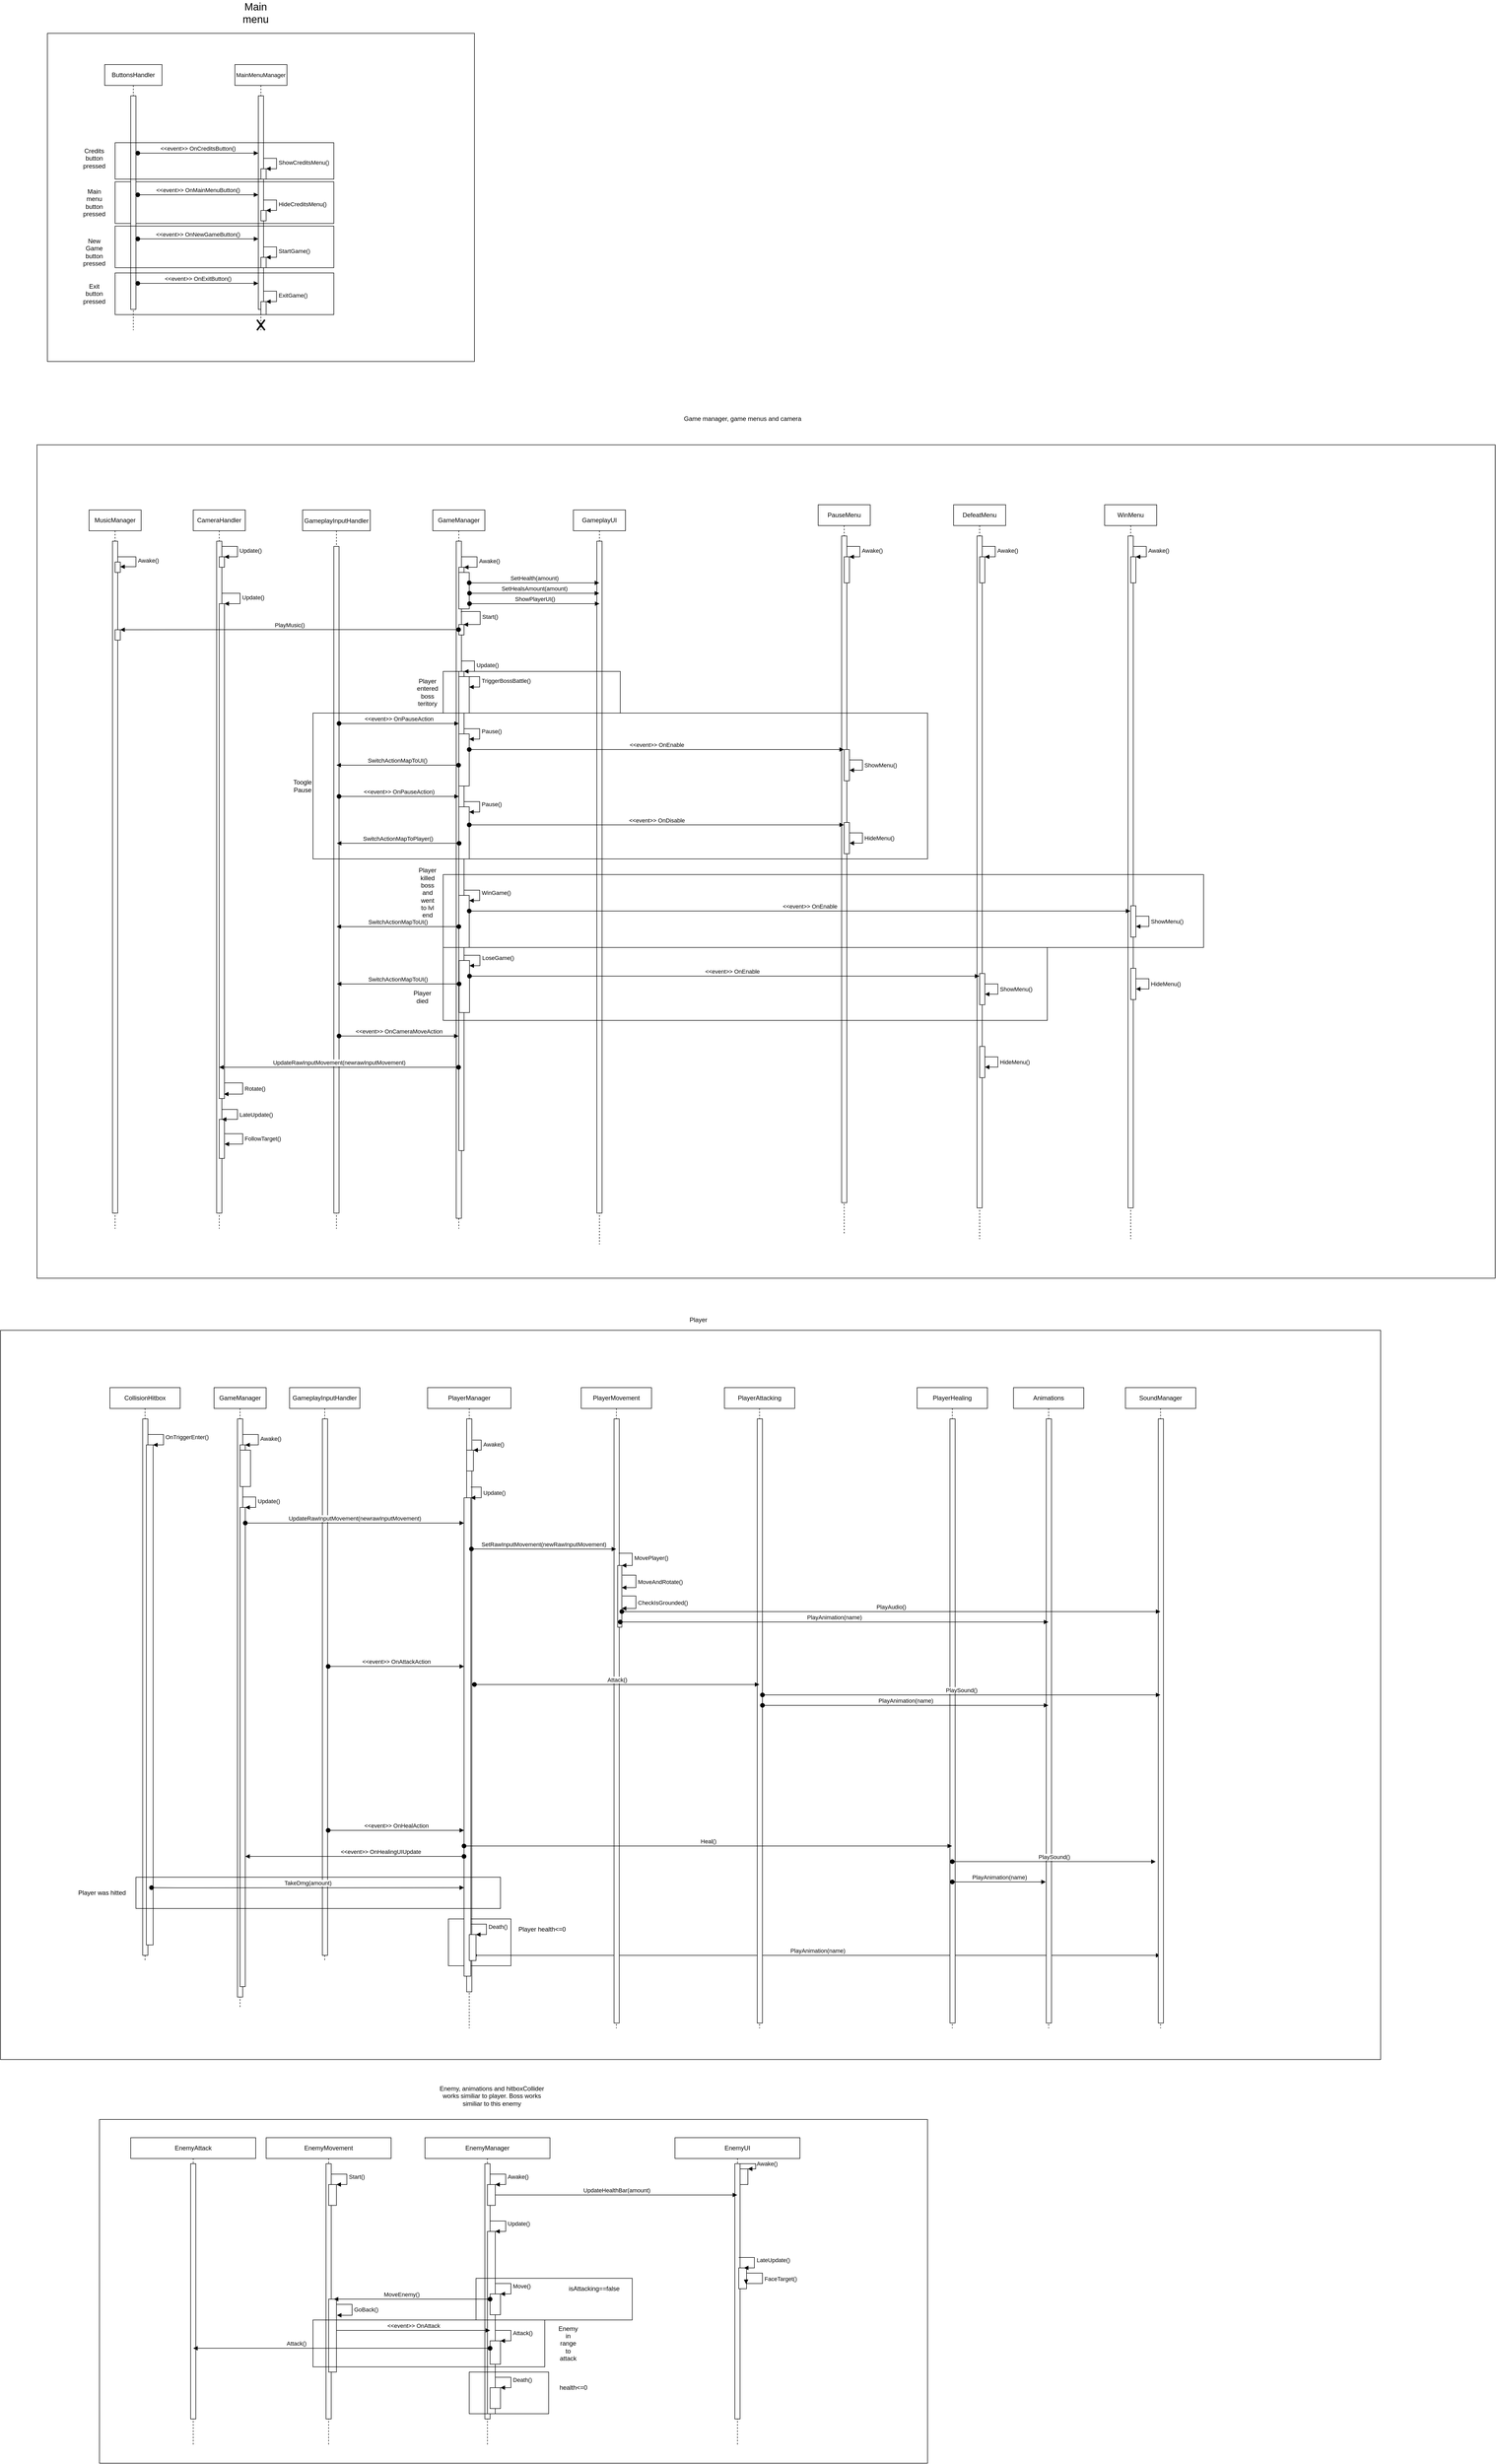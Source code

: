 <mxfile version="14.7.7" type="device"><diagram id="kgpKYQtTHZ0yAKxKKP6v" name="Page-1"><mxGraphModel dx="6855" dy="3880" grid="1" gridSize="10" guides="1" tooltips="1" connect="1" arrows="1" fold="1" page="1" pageScale="1" pageWidth="850" pageHeight="1100" math="0" shadow="0"><root><mxCell id="0"/><mxCell id="1" parent="0"/><mxCell id="jVnhPZm6isUJSU04D5P0-359" value="" style="rounded=0;whiteSpace=wrap;html=1;fillColor=none;" parent="1" vertex="1"><mxGeometry x="-1550" y="640" width="2800" height="1600" as="geometry"/></mxCell><mxCell id="jVnhPZm6isUJSU04D5P0-92" value="" style="rounded=0;whiteSpace=wrap;html=1;fillColor=none;" parent="1" vertex="1"><mxGeometry x="-1530" y="-150" width="820" height="630" as="geometry"/></mxCell><mxCell id="jVnhPZm6isUJSU04D5P0-443" value="" style="rounded=0;whiteSpace=wrap;html=1;fillColor=none;" parent="1" vertex="1"><mxGeometry x="-1620" y="2340" width="2650" height="1400" as="geometry"/></mxCell><mxCell id="jVnhPZm6isUJSU04D5P0-483" value="" style="rounded=0;whiteSpace=wrap;html=1;fillColor=none;" parent="1" vertex="1"><mxGeometry x="-1430" y="3855" width="1590" height="660" as="geometry"/></mxCell><mxCell id="jVnhPZm6isUJSU04D5P0-1" value="&lt;font style=&quot;font-size: 11px&quot;&gt;MainMenuManager&lt;/font&gt;" style="shape=umlLifeline;perimeter=lifelinePerimeter;whiteSpace=wrap;html=1;container=1;collapsible=0;recursiveResize=0;outlineConnect=0;" parent="1" vertex="1"><mxGeometry x="-1170" y="-90" width="100" height="510" as="geometry"/></mxCell><mxCell id="jVnhPZm6isUJSU04D5P0-2" value="" style="html=1;points=[];perimeter=orthogonalPerimeter;" parent="jVnhPZm6isUJSU04D5P0-1" vertex="1"><mxGeometry x="45" y="60" width="10" height="410" as="geometry"/></mxCell><mxCell id="jVnhPZm6isUJSU04D5P0-11" value="" style="html=1;points=[];perimeter=orthogonalPerimeter;" parent="jVnhPZm6isUJSU04D5P0-1" vertex="1"><mxGeometry x="50" y="200" width="10" height="20" as="geometry"/></mxCell><mxCell id="jVnhPZm6isUJSU04D5P0-12" value="ShowCreditsMenu()" style="edgeStyle=orthogonalEdgeStyle;html=1;align=left;spacingLeft=2;endArrow=block;rounded=0;entryX=1;entryY=0;" parent="jVnhPZm6isUJSU04D5P0-1" target="jVnhPZm6isUJSU04D5P0-11" edge="1"><mxGeometry relative="1" as="geometry"><mxPoint x="55" y="180.0" as="sourcePoint"/><Array as="points"><mxPoint x="80" y="180"/><mxPoint x="80" y="200"/></Array></mxGeometry></mxCell><mxCell id="jVnhPZm6isUJSU04D5P0-13" value="" style="html=1;points=[];perimeter=orthogonalPerimeter;" parent="jVnhPZm6isUJSU04D5P0-1" vertex="1"><mxGeometry x="50" y="280" width="10" height="20" as="geometry"/></mxCell><mxCell id="jVnhPZm6isUJSU04D5P0-14" value="HideCreditsMenu()" style="edgeStyle=orthogonalEdgeStyle;html=1;align=left;spacingLeft=2;endArrow=block;rounded=0;entryX=1;entryY=0;" parent="jVnhPZm6isUJSU04D5P0-1" target="jVnhPZm6isUJSU04D5P0-13" edge="1"><mxGeometry relative="1" as="geometry"><mxPoint x="55" y="260" as="sourcePoint"/><Array as="points"><mxPoint x="80" y="260"/></Array></mxGeometry></mxCell><mxCell id="jVnhPZm6isUJSU04D5P0-15" value="" style="html=1;points=[];perimeter=orthogonalPerimeter;" parent="jVnhPZm6isUJSU04D5P0-1" vertex="1"><mxGeometry x="50" y="370" width="10" height="20" as="geometry"/></mxCell><mxCell id="jVnhPZm6isUJSU04D5P0-16" value="StartGame()" style="edgeStyle=orthogonalEdgeStyle;html=1;align=left;spacingLeft=2;endArrow=block;rounded=0;entryX=1;entryY=0;" parent="jVnhPZm6isUJSU04D5P0-1" target="jVnhPZm6isUJSU04D5P0-15" edge="1"><mxGeometry relative="1" as="geometry"><mxPoint x="55" y="350" as="sourcePoint"/><Array as="points"><mxPoint x="80" y="350"/></Array></mxGeometry></mxCell><mxCell id="jVnhPZm6isUJSU04D5P0-19" value="" style="html=1;points=[];perimeter=orthogonalPerimeter;" parent="jVnhPZm6isUJSU04D5P0-1" vertex="1"><mxGeometry x="50" y="455" width="10" height="25" as="geometry"/></mxCell><mxCell id="jVnhPZm6isUJSU04D5P0-20" value="ExitGame()" style="edgeStyle=orthogonalEdgeStyle;html=1;align=left;spacingLeft=2;endArrow=block;rounded=0;entryX=1;entryY=0;" parent="jVnhPZm6isUJSU04D5P0-1" target="jVnhPZm6isUJSU04D5P0-19" edge="1"><mxGeometry relative="1" as="geometry"><mxPoint x="55" y="435" as="sourcePoint"/><Array as="points"><mxPoint x="80" y="435"/></Array></mxGeometry></mxCell><mxCell id="jVnhPZm6isUJSU04D5P0-72" value="" style="shape=umlDestroy;whiteSpace=wrap;html=1;strokeWidth=3;" parent="jVnhPZm6isUJSU04D5P0-1" vertex="1"><mxGeometry x="42.5" y="490" width="15" height="20" as="geometry"/></mxCell><mxCell id="jVnhPZm6isUJSU04D5P0-77" value="" style="rounded=0;whiteSpace=wrap;html=1;fillColor=none;" parent="1" vertex="1"><mxGeometry x="-1400" y="135" width="420" height="80" as="geometry"/></mxCell><mxCell id="jVnhPZm6isUJSU04D5P0-21" value="ButtonsHandler" style="shape=umlLifeline;perimeter=lifelinePerimeter;whiteSpace=wrap;html=1;container=1;collapsible=0;recursiveResize=0;outlineConnect=0;" parent="1" vertex="1"><mxGeometry x="-1420" y="-90" width="110" height="510" as="geometry"/></mxCell><mxCell id="jVnhPZm6isUJSU04D5P0-22" value="" style="html=1;points=[];perimeter=orthogonalPerimeter;" parent="jVnhPZm6isUJSU04D5P0-21" vertex="1"><mxGeometry x="50" y="60" width="10" height="410" as="geometry"/></mxCell><mxCell id="jVnhPZm6isUJSU04D5P0-70" value="&amp;lt;&amp;lt;event&amp;gt;&amp;gt; OnNewGameButton()" style="html=1;verticalAlign=bottom;startArrow=oval;endArrow=block;startSize=8;exitX=1.348;exitY=0.373;exitDx=0;exitDy=0;exitPerimeter=0;" parent="1" edge="1"><mxGeometry relative="1" as="geometry"><mxPoint x="-1356.52" y="244.66" as="sourcePoint"/><mxPoint x="-1125" y="244.66" as="targetPoint"/></mxGeometry></mxCell><mxCell id="jVnhPZm6isUJSU04D5P0-71" value="&amp;lt;&amp;lt;event&amp;gt;&amp;gt; OnExitButton()" style="html=1;verticalAlign=bottom;startArrow=oval;endArrow=block;startSize=8;exitX=1.348;exitY=0.373;exitDx=0;exitDy=0;exitPerimeter=0;" parent="1" edge="1"><mxGeometry relative="1" as="geometry"><mxPoint x="-1356.52" y="330.0" as="sourcePoint"/><mxPoint x="-1125" y="330.0" as="targetPoint"/></mxGeometry></mxCell><mxCell id="jVnhPZm6isUJSU04D5P0-73" value="&amp;lt;&amp;lt;event&amp;gt;&amp;gt; OnMainMenuButton()" style="html=1;verticalAlign=bottom;startArrow=oval;endArrow=block;startSize=8;exitX=1.348;exitY=0.373;exitDx=0;exitDy=0;exitPerimeter=0;" parent="1" edge="1"><mxGeometry relative="1" as="geometry"><mxPoint x="-1356.52" y="160.0" as="sourcePoint"/><mxPoint x="-1125" y="160.0" as="targetPoint"/></mxGeometry></mxCell><mxCell id="jVnhPZm6isUJSU04D5P0-78" value="" style="rounded=0;whiteSpace=wrap;html=1;fillColor=none;" parent="1" vertex="1"><mxGeometry x="-1400" y="220" width="420" height="80" as="geometry"/></mxCell><mxCell id="jVnhPZm6isUJSU04D5P0-79" value="" style="rounded=0;whiteSpace=wrap;html=1;fillColor=none;" parent="1" vertex="1"><mxGeometry x="-1400" y="310" width="420" height="80" as="geometry"/></mxCell><mxCell id="jVnhPZm6isUJSU04D5P0-80" value="" style="rounded=0;whiteSpace=wrap;html=1;fillColor=none;" parent="1" vertex="1"><mxGeometry x="-1400" y="60" width="420" height="70" as="geometry"/></mxCell><mxCell id="jVnhPZm6isUJSU04D5P0-81" value="Credits button pressed" style="text;html=1;strokeColor=none;fillColor=none;align=center;verticalAlign=middle;whiteSpace=wrap;rounded=0;" parent="1" vertex="1"><mxGeometry x="-1460" y="80" width="40" height="20" as="geometry"/></mxCell><mxCell id="jVnhPZm6isUJSU04D5P0-82" value="Main menu button pressed" style="text;html=1;strokeColor=none;fillColor=none;align=center;verticalAlign=middle;whiteSpace=wrap;rounded=0;" parent="1" vertex="1"><mxGeometry x="-1460" y="165" width="40" height="20" as="geometry"/></mxCell><mxCell id="jVnhPZm6isUJSU04D5P0-83" value="New Game button pressed" style="text;html=1;strokeColor=none;fillColor=none;align=center;verticalAlign=middle;whiteSpace=wrap;rounded=0;" parent="1" vertex="1"><mxGeometry x="-1460" y="260" width="40" height="20" as="geometry"/></mxCell><mxCell id="jVnhPZm6isUJSU04D5P0-84" value="Exit button pressed" style="text;html=1;strokeColor=none;fillColor=none;align=center;verticalAlign=middle;whiteSpace=wrap;rounded=0;" parent="1" vertex="1"><mxGeometry x="-1460" y="340" width="40" height="20" as="geometry"/></mxCell><mxCell id="jVnhPZm6isUJSU04D5P0-86" value="&amp;lt;&amp;lt;event&amp;gt;&amp;gt; OnCreditsButton()" style="html=1;verticalAlign=bottom;startArrow=oval;endArrow=block;startSize=8;exitX=1.348;exitY=0.373;exitDx=0;exitDy=0;exitPerimeter=0;" parent="1" edge="1"><mxGeometry relative="1" as="geometry"><mxPoint x="-1356.52" y="80.0" as="sourcePoint"/><mxPoint x="-1125" y="80.0" as="targetPoint"/></mxGeometry></mxCell><mxCell id="jVnhPZm6isUJSU04D5P0-93" value="&lt;font style=&quot;font-size: 20px&quot;&gt;Main menu&lt;/font&gt;" style="text;html=1;strokeColor=none;fillColor=none;align=center;verticalAlign=middle;whiteSpace=wrap;rounded=0;" parent="1" vertex="1"><mxGeometry x="-1150" y="-200" width="40" height="20" as="geometry"/></mxCell><mxCell id="jVnhPZm6isUJSU04D5P0-360" value="Game manager, game menus and camera" style="text;html=1;strokeColor=none;fillColor=none;align=center;verticalAlign=middle;whiteSpace=wrap;rounded=0;" parent="1" vertex="1"><mxGeometry x="-310" y="580" width="230" height="20" as="geometry"/></mxCell><mxCell id="jVnhPZm6isUJSU04D5P0-374" value="GameplayInputHandler" style="shape=umlLifeline;perimeter=lifelinePerimeter;whiteSpace=wrap;html=1;container=1;collapsible=0;recursiveResize=0;outlineConnect=0;fillColor=none;" parent="1" vertex="1"><mxGeometry x="-1065" y="2450" width="135" height="1100" as="geometry"/></mxCell><mxCell id="jVnhPZm6isUJSU04D5P0-375" value="" style="html=1;points=[];perimeter=orthogonalPerimeter;" parent="jVnhPZm6isUJSU04D5P0-374" vertex="1"><mxGeometry x="63" y="60" width="10" height="1030" as="geometry"/></mxCell><mxCell id="jVnhPZm6isUJSU04D5P0-376" value="PlayerManager" style="shape=umlLifeline;perimeter=lifelinePerimeter;whiteSpace=wrap;html=1;container=1;collapsible=0;recursiveResize=0;outlineConnect=0;fillColor=none;" parent="1" vertex="1"><mxGeometry x="-800" y="2450" width="160" height="1230" as="geometry"/></mxCell><mxCell id="jVnhPZm6isUJSU04D5P0-377" value="" style="html=1;points=[];perimeter=orthogonalPerimeter;" parent="jVnhPZm6isUJSU04D5P0-376" vertex="1"><mxGeometry x="75" y="60" width="10" height="1100" as="geometry"/></mxCell><mxCell id="jVnhPZm6isUJSU04D5P0-398" value="" style="html=1;points=[];perimeter=orthogonalPerimeter;fillColor=#ffffff;" parent="jVnhPZm6isUJSU04D5P0-376" vertex="1"><mxGeometry x="75" y="120" width="13" height="40" as="geometry"/></mxCell><mxCell id="jVnhPZm6isUJSU04D5P0-399" value="Awake()" style="edgeStyle=orthogonalEdgeStyle;html=1;align=left;spacingLeft=2;endArrow=block;rounded=0;entryX=1;entryY=0;exitX=1.12;exitY=0.037;exitDx=0;exitDy=0;exitPerimeter=0;" parent="jVnhPZm6isUJSU04D5P0-376" source="jVnhPZm6isUJSU04D5P0-377" target="jVnhPZm6isUJSU04D5P0-398" edge="1"><mxGeometry relative="1" as="geometry"><mxPoint x="78" y="100" as="sourcePoint"/><Array as="points"><mxPoint x="103" y="100"/><mxPoint x="103" y="120"/></Array></mxGeometry></mxCell><mxCell id="jVnhPZm6isUJSU04D5P0-441" value="PlayAnimation(name)" style="html=1;verticalAlign=bottom;startArrow=oval;endArrow=block;startSize=8;" parent="jVnhPZm6isUJSU04D5P0-376" target="jVnhPZm6isUJSU04D5P0-394" edge="1"><mxGeometry relative="1" as="geometry"><mxPoint x="90" y="1090" as="sourcePoint"/><mxPoint x="270.0" y="1090" as="targetPoint"/></mxGeometry></mxCell><mxCell id="jVnhPZm6isUJSU04D5P0-439" value="" style="rounded=0;whiteSpace=wrap;html=1;fillColor=none;" parent="jVnhPZm6isUJSU04D5P0-376" vertex="1"><mxGeometry x="40" y="1020" width="120" height="90" as="geometry"/></mxCell><mxCell id="jVnhPZm6isUJSU04D5P0-378" value="PlayerMovement" style="shape=umlLifeline;perimeter=lifelinePerimeter;whiteSpace=wrap;html=1;container=1;collapsible=0;recursiveResize=0;outlineConnect=0;fillColor=none;" parent="1" vertex="1"><mxGeometry x="-505" y="2450" width="135" height="1230" as="geometry"/></mxCell><mxCell id="jVnhPZm6isUJSU04D5P0-379" value="" style="html=1;points=[];perimeter=orthogonalPerimeter;" parent="jVnhPZm6isUJSU04D5P0-378" vertex="1"><mxGeometry x="63" y="60" width="10" height="1160" as="geometry"/></mxCell><mxCell id="jVnhPZm6isUJSU04D5P0-407" value="" style="html=1;points=[];perimeter=orthogonalPerimeter;fillColor=#ffffff;" parent="jVnhPZm6isUJSU04D5P0-378" vertex="1"><mxGeometry x="70" y="341.46" width="8" height="118.54" as="geometry"/></mxCell><mxCell id="jVnhPZm6isUJSU04D5P0-408" value="MovePlayer()" style="edgeStyle=orthogonalEdgeStyle;html=1;align=left;spacingLeft=2;endArrow=block;rounded=0;entryX=1;entryY=0;" parent="jVnhPZm6isUJSU04D5P0-378" target="jVnhPZm6isUJSU04D5P0-407" edge="1"><mxGeometry relative="1" as="geometry"><mxPoint x="72" y="318" as="sourcePoint"/><Array as="points"><mxPoint x="98" y="342"/></Array></mxGeometry></mxCell><mxCell id="jVnhPZm6isUJSU04D5P0-380" value="PlayerAttacking" style="shape=umlLifeline;perimeter=lifelinePerimeter;whiteSpace=wrap;html=1;container=1;collapsible=0;recursiveResize=0;outlineConnect=0;fillColor=none;" parent="1" vertex="1"><mxGeometry x="-230" y="2450" width="135" height="1230" as="geometry"/></mxCell><mxCell id="jVnhPZm6isUJSU04D5P0-381" value="" style="html=1;points=[];perimeter=orthogonalPerimeter;" parent="jVnhPZm6isUJSU04D5P0-380" vertex="1"><mxGeometry x="63" y="60" width="10" height="1160" as="geometry"/></mxCell><mxCell id="jVnhPZm6isUJSU04D5P0-384" value="PlayerHealing" style="shape=umlLifeline;perimeter=lifelinePerimeter;whiteSpace=wrap;html=1;container=1;collapsible=0;recursiveResize=0;outlineConnect=0;fillColor=none;" parent="1" vertex="1"><mxGeometry x="140" y="2450" width="135" height="1230" as="geometry"/></mxCell><mxCell id="jVnhPZm6isUJSU04D5P0-385" value="" style="html=1;points=[];perimeter=orthogonalPerimeter;" parent="jVnhPZm6isUJSU04D5P0-384" vertex="1"><mxGeometry x="63" y="60" width="10" height="1160" as="geometry"/></mxCell><mxCell id="jVnhPZm6isUJSU04D5P0-386" value="Animations" style="shape=umlLifeline;perimeter=lifelinePerimeter;whiteSpace=wrap;html=1;container=1;collapsible=0;recursiveResize=0;outlineConnect=0;fillColor=none;" parent="1" vertex="1"><mxGeometry x="325" y="2450" width="135" height="1230" as="geometry"/></mxCell><mxCell id="jVnhPZm6isUJSU04D5P0-387" value="" style="html=1;points=[];perimeter=orthogonalPerimeter;" parent="jVnhPZm6isUJSU04D5P0-386" vertex="1"><mxGeometry x="63" y="60" width="10" height="1160" as="geometry"/></mxCell><mxCell id="jVnhPZm6isUJSU04D5P0-392" value="CollisionHitbox" style="shape=umlLifeline;perimeter=lifelinePerimeter;whiteSpace=wrap;html=1;container=1;collapsible=0;recursiveResize=0;outlineConnect=0;fillColor=none;" parent="1" vertex="1"><mxGeometry x="-1410" y="2450" width="135" height="1100" as="geometry"/></mxCell><mxCell id="jVnhPZm6isUJSU04D5P0-393" value="" style="html=1;points=[];perimeter=orthogonalPerimeter;" parent="jVnhPZm6isUJSU04D5P0-392" vertex="1"><mxGeometry x="63" y="60" width="10" height="1030" as="geometry"/></mxCell><mxCell id="jVnhPZm6isUJSU04D5P0-394" value="SoundManager" style="shape=umlLifeline;perimeter=lifelinePerimeter;whiteSpace=wrap;html=1;container=1;collapsible=0;recursiveResize=0;outlineConnect=0;fillColor=none;" parent="1" vertex="1"><mxGeometry x="540" y="2450" width="135" height="1230" as="geometry"/></mxCell><mxCell id="jVnhPZm6isUJSU04D5P0-395" value="" style="html=1;points=[];perimeter=orthogonalPerimeter;" parent="jVnhPZm6isUJSU04D5P0-394" vertex="1"><mxGeometry x="63" y="60" width="10" height="1160" as="geometry"/></mxCell><mxCell id="jVnhPZm6isUJSU04D5P0-400" value="" style="html=1;points=[];perimeter=orthogonalPerimeter;fillColor=#ffffff;" parent="1" vertex="1"><mxGeometry x="-730" y="2661.46" width="13" height="918.54" as="geometry"/></mxCell><mxCell id="jVnhPZm6isUJSU04D5P0-401" value="Update()" style="edgeStyle=orthogonalEdgeStyle;html=1;align=left;spacingLeft=2;endArrow=block;rounded=0;entryX=1;entryY=0;" parent="1" target="jVnhPZm6isUJSU04D5P0-400" edge="1"><mxGeometry relative="1" as="geometry"><mxPoint x="-717" y="2641" as="sourcePoint"/><Array as="points"><mxPoint x="-697" y="2641"/><mxPoint x="-697" y="2662"/></Array></mxGeometry></mxCell><mxCell id="jVnhPZm6isUJSU04D5P0-405" value="SetRawInputMovement(newRawInputMovement)" style="html=1;verticalAlign=bottom;startArrow=oval;endArrow=block;startSize=8;exitX=1.093;exitY=0.107;exitDx=0;exitDy=0;exitPerimeter=0;" parent="1" target="jVnhPZm6isUJSU04D5P0-378" edge="1" source="jVnhPZm6isUJSU04D5P0-400"><mxGeometry relative="1" as="geometry"><mxPoint x="-710" y="2760" as="sourcePoint"/><mxPoint x="-610" y="2730" as="targetPoint"/><Array as="points"><mxPoint x="-600" y="2760"/></Array></mxGeometry></mxCell><mxCell id="jVnhPZm6isUJSU04D5P0-409" value="MoveAndRotate()" style="edgeStyle=orthogonalEdgeStyle;html=1;align=left;spacingLeft=2;endArrow=block;rounded=0;" parent="1" target="jVnhPZm6isUJSU04D5P0-407" edge="1"><mxGeometry relative="1" as="geometry"><mxPoint x="-426" y="2810" as="sourcePoint"/><Array as="points"><mxPoint x="-400" y="2810"/><mxPoint x="-400" y="2834"/></Array><mxPoint x="-420" y="2833.46" as="targetPoint"/></mxGeometry></mxCell><mxCell id="jVnhPZm6isUJSU04D5P0-410" value="CheckIsGrounded()" style="edgeStyle=orthogonalEdgeStyle;html=1;align=left;spacingLeft=2;endArrow=block;rounded=0;" parent="1" edge="1"><mxGeometry relative="1" as="geometry"><mxPoint x="-426" y="2850" as="sourcePoint"/><Array as="points"><mxPoint x="-400" y="2850"/><mxPoint x="-400" y="2874"/></Array><mxPoint x="-427" y="2874.0" as="targetPoint"/></mxGeometry></mxCell><mxCell id="jVnhPZm6isUJSU04D5P0-411" value="&amp;lt;&amp;lt;event&amp;gt;&amp;gt; OnAttackAction" style="html=1;verticalAlign=bottom;startArrow=oval;endArrow=block;startSize=8;" parent="1" edge="1"><mxGeometry relative="1" as="geometry"><mxPoint x="-990.833" y="2985.31" as="sourcePoint"/><mxPoint x="-730" y="2985.31" as="targetPoint"/><Array as="points"><mxPoint x="-803" y="2985.31"/></Array></mxGeometry></mxCell><mxCell id="jVnhPZm6isUJSU04D5P0-412" value="Attack()" style="html=1;verticalAlign=bottom;startArrow=oval;endArrow=block;startSize=8;" parent="1" target="jVnhPZm6isUJSU04D5P0-380" edge="1"><mxGeometry relative="1" as="geometry"><mxPoint x="-710" y="3020" as="sourcePoint"/><mxPoint x="-442.5" y="3020" as="targetPoint"/><Array as="points"><mxPoint x="-604.5" y="3020"/></Array></mxGeometry></mxCell><mxCell id="jVnhPZm6isUJSU04D5P0-414" value="PlayAnimation(name)" style="html=1;verticalAlign=bottom;startArrow=oval;endArrow=block;startSize=8;" parent="1" target="jVnhPZm6isUJSU04D5P0-386" edge="1"><mxGeometry relative="1" as="geometry"><mxPoint x="-430" y="2900" as="sourcePoint"/><mxPoint x="-138" y="2900" as="targetPoint"/><Array as="points"><mxPoint x="-300" y="2900"/></Array></mxGeometry></mxCell><mxCell id="jVnhPZm6isUJSU04D5P0-415" value="PlayAnimation(name)" style="html=1;verticalAlign=bottom;startArrow=oval;endArrow=block;startSize=8;" parent="1" source="jVnhPZm6isUJSU04D5P0-381" edge="1"><mxGeometry relative="1" as="geometry"><mxPoint x="-430" y="3060" as="sourcePoint"/><mxPoint x="392.0" y="3060" as="targetPoint"/></mxGeometry></mxCell><mxCell id="jVnhPZm6isUJSU04D5P0-416" value="PlaySound()" style="html=1;verticalAlign=bottom;startArrow=oval;endArrow=block;startSize=8;" parent="1" target="jVnhPZm6isUJSU04D5P0-394" edge="1"><mxGeometry relative="1" as="geometry"><mxPoint x="-157" y="3040" as="sourcePoint"/><mxPoint x="392.0" y="3040" as="targetPoint"/></mxGeometry></mxCell><mxCell id="jVnhPZm6isUJSU04D5P0-417" value="PlayAudio()" style="html=1;verticalAlign=bottom;startArrow=oval;endArrow=block;startSize=8;" parent="1" source="jVnhPZm6isUJSU04D5P0-407" edge="1"><mxGeometry relative="1" as="geometry"><mxPoint x="-157" y="2880" as="sourcePoint"/><mxPoint x="607.0" y="2880" as="targetPoint"/></mxGeometry></mxCell><mxCell id="jVnhPZm6isUJSU04D5P0-423" value="&amp;lt;&amp;lt;event&amp;gt;&amp;gt; OnHealAction" style="html=1;verticalAlign=bottom;startArrow=oval;endArrow=block;startSize=8;" parent="1" edge="1"><mxGeometry relative="1" as="geometry"><mxPoint x="-990.833" y="3300.0" as="sourcePoint"/><mxPoint x="-730" y="3300.0" as="targetPoint"/><Array as="points"><mxPoint x="-803" y="3300"/></Array></mxGeometry></mxCell><mxCell id="jVnhPZm6isUJSU04D5P0-424" value="Heal()" style="html=1;verticalAlign=bottom;startArrow=oval;endArrow=block;startSize=8;" parent="1" target="jVnhPZm6isUJSU04D5P0-384" edge="1"><mxGeometry relative="1" as="geometry"><mxPoint x="-730" y="3330" as="sourcePoint"/><mxPoint x="35" y="3330" as="targetPoint"/><Array as="points"><mxPoint x="-604.5" y="3330"/></Array></mxGeometry></mxCell><mxCell id="jVnhPZm6isUJSU04D5P0-425" value="PlaySound()" style="html=1;verticalAlign=bottom;startArrow=oval;endArrow=block;startSize=8;" parent="1" source="jVnhPZm6isUJSU04D5P0-384" edge="1"><mxGeometry relative="1" as="geometry"><mxPoint x="35" y="3360" as="sourcePoint"/><mxPoint x="598" y="3360" as="targetPoint"/></mxGeometry></mxCell><mxCell id="jVnhPZm6isUJSU04D5P0-426" value="PlayAnimation(name)" style="html=1;verticalAlign=bottom;startArrow=oval;endArrow=block;startSize=8;" parent="1" source="jVnhPZm6isUJSU04D5P0-384" edge="1"><mxGeometry relative="1" as="geometry"><mxPoint x="35" y="3399" as="sourcePoint"/><mxPoint x="387.0" y="3399" as="targetPoint"/></mxGeometry></mxCell><mxCell id="jVnhPZm6isUJSU04D5P0-427" value="" style="html=1;points=[];perimeter=orthogonalPerimeter;fillColor=#ffffff;" parent="1" vertex="1"><mxGeometry x="-1340" y="2560" width="13" height="960" as="geometry"/></mxCell><mxCell id="jVnhPZm6isUJSU04D5P0-428" value="OnTriggerEnter()" style="edgeStyle=orthogonalEdgeStyle;html=1;align=left;spacingLeft=2;endArrow=block;rounded=0;entryX=1;entryY=0;" parent="1" source="jVnhPZm6isUJSU04D5P0-393" target="jVnhPZm6isUJSU04D5P0-427" edge="1"><mxGeometry relative="1" as="geometry"><mxPoint x="-1337.52" y="2548.41" as="sourcePoint"/><Array as="points"><mxPoint x="-1307" y="2540"/><mxPoint x="-1307" y="2560"/></Array></mxGeometry></mxCell><mxCell id="jVnhPZm6isUJSU04D5P0-435" value="" style="html=1;points=[];perimeter=orthogonalPerimeter;fillColor=#ffffff;" parent="1" vertex="1"><mxGeometry x="-720" y="3500" width="13" height="50" as="geometry"/></mxCell><mxCell id="jVnhPZm6isUJSU04D5P0-436" value="Death()" style="edgeStyle=orthogonalEdgeStyle;html=1;align=left;spacingLeft=2;endArrow=block;rounded=0;entryX=1;entryY=0;" parent="1" source="jVnhPZm6isUJSU04D5P0-400" target="jVnhPZm6isUJSU04D5P0-435" edge="1"><mxGeometry relative="1" as="geometry"><mxPoint x="-717.52" y="3488.41" as="sourcePoint"/><Array as="points"><mxPoint x="-687" y="3480"/><mxPoint x="-687" y="3500"/></Array></mxGeometry></mxCell><mxCell id="jVnhPZm6isUJSU04D5P0-440" value="Player health&amp;lt;=0" style="text;html=1;strokeColor=none;fillColor=none;align=center;verticalAlign=middle;whiteSpace=wrap;rounded=0;" parent="1" vertex="1"><mxGeometry x="-635" y="3480" width="110" height="20" as="geometry"/></mxCell><mxCell id="jVnhPZm6isUJSU04D5P0-444" value="Player" style="text;html=1;strokeColor=none;fillColor=none;align=center;verticalAlign=middle;whiteSpace=wrap;rounded=0;" parent="1" vertex="1"><mxGeometry x="-300" y="2310" width="40" height="20" as="geometry"/></mxCell><mxCell id="jVnhPZm6isUJSU04D5P0-469" value="EnemyManager" style="shape=umlLifeline;perimeter=lifelinePerimeter;whiteSpace=wrap;html=1;container=1;collapsible=0;recursiveResize=0;outlineConnect=0;fillColor=none;" parent="1" vertex="1"><mxGeometry x="-805" y="3890" width="240" height="590" as="geometry"/></mxCell><mxCell id="jVnhPZm6isUJSU04D5P0-470" value="" style="html=1;points=[];perimeter=orthogonalPerimeter;" parent="jVnhPZm6isUJSU04D5P0-469" vertex="1"><mxGeometry x="115" y="50" width="10" height="490" as="geometry"/></mxCell><mxCell id="jVnhPZm6isUJSU04D5P0-471" value="" style="html=1;points=[];perimeter=orthogonalPerimeter;fillColor=#ffffff;" parent="jVnhPZm6isUJSU04D5P0-469" vertex="1"><mxGeometry x="120" y="90" width="15" height="40" as="geometry"/></mxCell><mxCell id="jVnhPZm6isUJSU04D5P0-472" value="Awake()" style="edgeStyle=orthogonalEdgeStyle;html=1;align=left;spacingLeft=2;endArrow=block;rounded=0;entryX=1;entryY=0;" parent="jVnhPZm6isUJSU04D5P0-469" source="jVnhPZm6isUJSU04D5P0-470" target="jVnhPZm6isUJSU04D5P0-471" edge="1"><mxGeometry relative="1" as="geometry"><mxPoint x="130" y="70" as="sourcePoint"/><Array as="points"><mxPoint x="155" y="70"/><mxPoint x="155" y="90"/></Array></mxGeometry></mxCell><mxCell id="jVnhPZm6isUJSU04D5P0-473" value="" style="html=1;points=[];perimeter=orthogonalPerimeter;fillColor=#ffffff;" parent="jVnhPZm6isUJSU04D5P0-469" vertex="1"><mxGeometry x="120" y="180" width="15" height="350" as="geometry"/></mxCell><mxCell id="jVnhPZm6isUJSU04D5P0-474" value="Update()" style="edgeStyle=orthogonalEdgeStyle;html=1;align=left;spacingLeft=2;endArrow=block;rounded=0;entryX=1;entryY=0;" parent="jVnhPZm6isUJSU04D5P0-469" target="jVnhPZm6isUJSU04D5P0-473" edge="1"><mxGeometry relative="1" as="geometry"><mxPoint x="125" y="160" as="sourcePoint"/><Array as="points"><mxPoint x="155" y="160"/><mxPoint x="155" y="180"/></Array></mxGeometry></mxCell><mxCell id="jVnhPZm6isUJSU04D5P0-477" value="" style="html=1;points=[];perimeter=orthogonalPerimeter;fillColor=#ffffff;" parent="jVnhPZm6isUJSU04D5P0-469" vertex="1"><mxGeometry x="125" y="300" width="20" height="40" as="geometry"/></mxCell><mxCell id="jVnhPZm6isUJSU04D5P0-478" value="Move()" style="edgeStyle=orthogonalEdgeStyle;html=1;align=left;spacingLeft=2;endArrow=block;rounded=0;entryX=1;entryY=0;" parent="jVnhPZm6isUJSU04D5P0-469" target="jVnhPZm6isUJSU04D5P0-477" edge="1"><mxGeometry relative="1" as="geometry"><mxPoint x="135" y="280" as="sourcePoint"/><Array as="points"><mxPoint x="165" y="280"/><mxPoint x="165" y="300"/></Array></mxGeometry></mxCell><mxCell id="jVnhPZm6isUJSU04D5P0-479" value="" style="html=1;points=[];perimeter=orthogonalPerimeter;fillColor=#ffffff;" parent="jVnhPZm6isUJSU04D5P0-469" vertex="1"><mxGeometry x="125" y="390.03" width="20" height="45" as="geometry"/></mxCell><mxCell id="jVnhPZm6isUJSU04D5P0-480" value="Attack()" style="edgeStyle=orthogonalEdgeStyle;html=1;align=left;spacingLeft=2;endArrow=block;rounded=0;entryX=1;entryY=0;" parent="jVnhPZm6isUJSU04D5P0-469" target="jVnhPZm6isUJSU04D5P0-479" edge="1"><mxGeometry relative="1" as="geometry"><mxPoint x="135" y="370.03" as="sourcePoint"/><Array as="points"><mxPoint x="165" y="370.03"/><mxPoint x="165" y="390.03"/></Array></mxGeometry></mxCell><mxCell id="jVnhPZm6isUJSU04D5P0-481" value="isAttacking==false" style="text;html=1;strokeColor=none;fillColor=none;align=center;verticalAlign=middle;whiteSpace=wrap;rounded=0;" parent="1" vertex="1"><mxGeometry x="-500" y="4170" width="40" height="20" as="geometry"/></mxCell><mxCell id="jVnhPZm6isUJSU04D5P0-485" value="" style="html=1;points=[];perimeter=orthogonalPerimeter;fillColor=#ffffff;" parent="1" vertex="1"><mxGeometry x="-680" y="4370" width="20" height="40" as="geometry"/></mxCell><mxCell id="jVnhPZm6isUJSU04D5P0-486" value="Death()" style="edgeStyle=orthogonalEdgeStyle;html=1;align=left;spacingLeft=2;endArrow=block;rounded=0;entryX=1;entryY=0;" parent="1" target="jVnhPZm6isUJSU04D5P0-485" edge="1"><mxGeometry relative="1" as="geometry"><mxPoint x="-670" y="4350" as="sourcePoint"/><Array as="points"><mxPoint x="-640" y="4350"/><mxPoint x="-640" y="4370"/></Array></mxGeometry></mxCell><mxCell id="jVnhPZm6isUJSU04D5P0-487" value="" style="rounded=0;whiteSpace=wrap;html=1;fillColor=none;" parent="1" vertex="1"><mxGeometry x="-720" y="4340" width="152.5" height="80" as="geometry"/></mxCell><mxCell id="jVnhPZm6isUJSU04D5P0-488" value="health&amp;lt;=0" style="text;html=1;strokeColor=none;fillColor=none;align=center;verticalAlign=middle;whiteSpace=wrap;rounded=0;" parent="1" vertex="1"><mxGeometry x="-540" y="4360" width="40" height="20" as="geometry"/></mxCell><mxCell id="jVnhPZm6isUJSU04D5P0-489" value="EnemyUI" style="shape=umlLifeline;perimeter=lifelinePerimeter;whiteSpace=wrap;html=1;container=1;collapsible=0;recursiveResize=0;outlineConnect=0;fillColor=none;" parent="1" vertex="1"><mxGeometry x="-325" y="3890" width="240" height="590" as="geometry"/></mxCell><mxCell id="jVnhPZm6isUJSU04D5P0-490" value="" style="html=1;points=[];perimeter=orthogonalPerimeter;" parent="jVnhPZm6isUJSU04D5P0-489" vertex="1"><mxGeometry x="115" y="50" width="10" height="490" as="geometry"/></mxCell><mxCell id="jVnhPZm6isUJSU04D5P0-491" value="" style="html=1;points=[];perimeter=orthogonalPerimeter;fillColor=#ffffff;" parent="jVnhPZm6isUJSU04D5P0-489" vertex="1"><mxGeometry x="125" y="60" width="15" height="30" as="geometry"/></mxCell><mxCell id="jVnhPZm6isUJSU04D5P0-492" value="Awake()" style="edgeStyle=orthogonalEdgeStyle;html=1;align=left;spacingLeft=2;endArrow=block;rounded=0;entryX=1;entryY=0;" parent="jVnhPZm6isUJSU04D5P0-489" source="jVnhPZm6isUJSU04D5P0-490" target="jVnhPZm6isUJSU04D5P0-491" edge="1"><mxGeometry relative="1" as="geometry"><mxPoint x="130" y="70" as="sourcePoint"/><Array as="points"><mxPoint x="155" y="50"/><mxPoint x="155" y="60"/></Array></mxGeometry></mxCell><mxCell id="jVnhPZm6isUJSU04D5P0-502" value="UpdateHealthBar(amount)" style="html=1;verticalAlign=bottom;endArrow=block;" parent="1" source="jVnhPZm6isUJSU04D5P0-471" target="jVnhPZm6isUJSU04D5P0-489" edge="1"><mxGeometry relative="1" as="geometry"><mxPoint x="-665" y="4080" as="sourcePoint"/><mxPoint x="-385" y="4020" as="targetPoint"/><Array as="points"><mxPoint x="-490" y="4000"/><mxPoint x="-355" y="4000"/><mxPoint x="-300" y="4000"/></Array></mxGeometry></mxCell><mxCell id="jVnhPZm6isUJSU04D5P0-504" value="" style="rounded=0;whiteSpace=wrap;html=1;fillColor=none;" parent="1" vertex="1"><mxGeometry x="-707" y="4160" width="300" height="80" as="geometry"/></mxCell><mxCell id="jVnhPZm6isUJSU04D5P0-505" value="Enemy, animations and hitboxCollider works similiar to player. Boss works similiar to this enemy" style="text;html=1;strokeColor=none;fillColor=none;align=center;verticalAlign=middle;whiteSpace=wrap;rounded=0;" parent="1" vertex="1"><mxGeometry x="-790" y="3800" width="227" height="20" as="geometry"/></mxCell><mxCell id="TuJR8SdMg8WCDYwOP8pv-2" value="GameplayInputHandler" style="shape=umlLifeline;perimeter=lifelinePerimeter;container=1;collapsible=0;recursiveResize=0;rounded=0;shadow=0;strokeWidth=1;" vertex="1" parent="1"><mxGeometry x="-1040" y="765" width="130" height="1380" as="geometry"/></mxCell><mxCell id="TuJR8SdMg8WCDYwOP8pv-3" value="" style="points=[];perimeter=orthogonalPerimeter;rounded=0;shadow=0;strokeWidth=1;" vertex="1" parent="TuJR8SdMg8WCDYwOP8pv-2"><mxGeometry x="60" y="70" width="10" height="1280" as="geometry"/></mxCell><mxCell id="TuJR8SdMg8WCDYwOP8pv-4" value="GameManager" style="shape=umlLifeline;perimeter=lifelinePerimeter;whiteSpace=wrap;html=1;container=1;collapsible=0;recursiveResize=0;outlineConnect=0;" vertex="1" parent="1"><mxGeometry x="-790" y="765" width="100" height="1380" as="geometry"/></mxCell><mxCell id="TuJR8SdMg8WCDYwOP8pv-5" value="" style="html=1;points=[];perimeter=orthogonalPerimeter;" vertex="1" parent="TuJR8SdMg8WCDYwOP8pv-4"><mxGeometry x="45" y="60" width="10" height="1300" as="geometry"/></mxCell><mxCell id="TuJR8SdMg8WCDYwOP8pv-6" value="Awake()" style="edgeStyle=orthogonalEdgeStyle;html=1;align=left;spacingLeft=2;endArrow=block;rounded=0;entryX=1;entryY=0;" edge="1" parent="TuJR8SdMg8WCDYwOP8pv-4" source="TuJR8SdMg8WCDYwOP8pv-5" target="TuJR8SdMg8WCDYwOP8pv-7"><mxGeometry relative="1" as="geometry"><mxPoint x="60" y="90" as="sourcePoint"/><Array as="points"><mxPoint x="85" y="90"/><mxPoint x="85" y="110"/></Array></mxGeometry></mxCell><mxCell id="TuJR8SdMg8WCDYwOP8pv-7" value="" style="html=1;points=[];perimeter=orthogonalPerimeter;" vertex="1" parent="TuJR8SdMg8WCDYwOP8pv-4"><mxGeometry x="50" y="110" width="10" height="70" as="geometry"/></mxCell><mxCell id="TuJR8SdMg8WCDYwOP8pv-8" value="" style="html=1;points=[];perimeter=orthogonalPerimeter;" vertex="1" parent="TuJR8SdMg8WCDYwOP8pv-4"><mxGeometry x="50" y="310" width="10" height="920" as="geometry"/></mxCell><mxCell id="TuJR8SdMg8WCDYwOP8pv-9" value="Update()" style="edgeStyle=orthogonalEdgeStyle;html=1;align=left;spacingLeft=2;endArrow=block;rounded=0;entryX=1;entryY=0;" edge="1" parent="TuJR8SdMg8WCDYwOP8pv-4" source="TuJR8SdMg8WCDYwOP8pv-5" target="TuJR8SdMg8WCDYwOP8pv-8"><mxGeometry relative="1" as="geometry"><mxPoint x="60" y="170" as="sourcePoint"/><Array as="points"><mxPoint x="80" y="290"/><mxPoint x="80" y="310"/></Array></mxGeometry></mxCell><mxCell id="TuJR8SdMg8WCDYwOP8pv-10" value="" style="html=1;points=[];perimeter=orthogonalPerimeter;" vertex="1" parent="TuJR8SdMg8WCDYwOP8pv-4"><mxGeometry x="50" y="740" width="20" height="100" as="geometry"/></mxCell><mxCell id="TuJR8SdMg8WCDYwOP8pv-11" value="WinGame()" style="edgeStyle=orthogonalEdgeStyle;html=1;align=left;spacingLeft=2;endArrow=block;rounded=0;" edge="1" parent="TuJR8SdMg8WCDYwOP8pv-4" target="TuJR8SdMg8WCDYwOP8pv-10"><mxGeometry relative="1" as="geometry"><mxPoint x="60" y="730" as="sourcePoint"/><Array as="points"><mxPoint x="90" y="730"/><mxPoint x="90" y="750"/></Array><mxPoint x="61" y="750" as="targetPoint"/></mxGeometry></mxCell><mxCell id="TuJR8SdMg8WCDYwOP8pv-16" value="" style="html=1;points=[];perimeter=orthogonalPerimeter;" vertex="1" parent="TuJR8SdMg8WCDYwOP8pv-4"><mxGeometry x="50" y="120" width="20" height="70.01" as="geometry"/></mxCell><mxCell id="TuJR8SdMg8WCDYwOP8pv-17" value="GameplayUI" style="shape=umlLifeline;perimeter=lifelinePerimeter;whiteSpace=wrap;html=1;container=1;collapsible=0;recursiveResize=0;outlineConnect=0;" vertex="1" parent="1"><mxGeometry x="-520" y="765" width="100" height="1410" as="geometry"/></mxCell><mxCell id="TuJR8SdMg8WCDYwOP8pv-18" value="" style="html=1;points=[];perimeter=orthogonalPerimeter;" vertex="1" parent="TuJR8SdMg8WCDYwOP8pv-17"><mxGeometry x="45" y="60" width="10" height="1290" as="geometry"/></mxCell><mxCell id="TuJR8SdMg8WCDYwOP8pv-19" value="SetHealth(amount)" style="html=1;verticalAlign=bottom;startArrow=oval;endArrow=block;startSize=8;" edge="1" parent="1" source="TuJR8SdMg8WCDYwOP8pv-16" target="TuJR8SdMg8WCDYwOP8pv-17"><mxGeometry relative="1" as="geometry"><mxPoint x="-670" y="975" as="sourcePoint"/><mxPoint x="-610" y="975" as="targetPoint"/><Array as="points"><mxPoint x="-640" y="905"/><mxPoint x="-530" y="905"/></Array></mxGeometry></mxCell><mxCell id="TuJR8SdMg8WCDYwOP8pv-20" value="ShowPlayerUI()" style="html=1;verticalAlign=bottom;startArrow=oval;endArrow=block;startSize=8;" edge="1" parent="1"><mxGeometry relative="1" as="geometry"><mxPoint x="-719.5" y="945" as="sourcePoint"/><mxPoint x="-470" y="945" as="targetPoint"/><Array as="points"><mxPoint x="-619.5" y="945"/></Array></mxGeometry></mxCell><mxCell id="TuJR8SdMg8WCDYwOP8pv-21" value="" style="html=1;points=[];perimeter=orthogonalPerimeter;" vertex="1" parent="1"><mxGeometry x="-740" y="1085" width="20" height="70" as="geometry"/></mxCell><mxCell id="TuJR8SdMg8WCDYwOP8pv-23" value="TriggerBossBattle()" style="edgeStyle=orthogonalEdgeStyle;html=1;align=left;spacingLeft=2;endArrow=block;rounded=0;entryX=1;entryY=0;" edge="1" parent="1"><mxGeometry relative="1" as="geometry"><mxPoint x="-725.03" y="1085" as="sourcePoint"/><Array as="points"><mxPoint x="-700.03" y="1085"/><mxPoint x="-700.03" y="1105"/></Array><mxPoint x="-720.03" y="1105" as="targetPoint"/></mxGeometry></mxCell><mxCell id="TuJR8SdMg8WCDYwOP8pv-25" value="&amp;lt;&amp;lt;event&amp;gt;&amp;gt; OnPauseAction" style="html=1;verticalAlign=bottom;startArrow=oval;endArrow=block;startSize=8;" edge="1" parent="1"><mxGeometry relative="1" as="geometry"><mxPoint x="-970" y="1175" as="sourcePoint"/><mxPoint x="-740" y="1175" as="targetPoint"/><Array as="points"><mxPoint x="-880" y="1175"/></Array></mxGeometry></mxCell><mxCell id="TuJR8SdMg8WCDYwOP8pv-26" value="PauseMenu" style="shape=umlLifeline;perimeter=lifelinePerimeter;whiteSpace=wrap;html=1;container=1;collapsible=0;recursiveResize=0;outlineConnect=0;" vertex="1" parent="1"><mxGeometry x="-50" y="755" width="100" height="1400" as="geometry"/></mxCell><mxCell id="TuJR8SdMg8WCDYwOP8pv-27" value="" style="html=1;points=[];perimeter=orthogonalPerimeter;" vertex="1" parent="TuJR8SdMg8WCDYwOP8pv-26"><mxGeometry x="45" y="60" width="10" height="1280" as="geometry"/></mxCell><mxCell id="TuJR8SdMg8WCDYwOP8pv-28" value="Awake()" style="edgeStyle=orthogonalEdgeStyle;html=1;align=left;spacingLeft=2;endArrow=block;rounded=0;entryX=1;entryY=0;" edge="1" parent="TuJR8SdMg8WCDYwOP8pv-26" target="TuJR8SdMg8WCDYwOP8pv-29"><mxGeometry relative="1" as="geometry"><mxPoint x="55" y="80" as="sourcePoint"/><Array as="points"><mxPoint x="80" y="80"/></Array></mxGeometry></mxCell><mxCell id="TuJR8SdMg8WCDYwOP8pv-29" value="" style="html=1;points=[];perimeter=orthogonalPerimeter;" vertex="1" parent="TuJR8SdMg8WCDYwOP8pv-26"><mxGeometry x="50" y="100" width="10" height="50" as="geometry"/></mxCell><mxCell id="TuJR8SdMg8WCDYwOP8pv-30" value="" style="html=1;points=[];perimeter=orthogonalPerimeter;" vertex="1" parent="TuJR8SdMg8WCDYwOP8pv-26"><mxGeometry x="50" y="470" width="10" height="60" as="geometry"/></mxCell><mxCell id="TuJR8SdMg8WCDYwOP8pv-31" value="ShowMenu()" style="edgeStyle=orthogonalEdgeStyle;html=1;align=left;spacingLeft=2;endArrow=block;rounded=0;entryX=1.017;entryY=0.661;entryDx=0;entryDy=0;entryPerimeter=0;" edge="1" parent="TuJR8SdMg8WCDYwOP8pv-26" target="TuJR8SdMg8WCDYwOP8pv-30"><mxGeometry relative="1" as="geometry"><mxPoint x="60" y="489.99" as="sourcePoint"/><Array as="points"><mxPoint x="85" y="490"/><mxPoint x="85" y="510"/></Array><mxPoint x="65" y="509.99" as="targetPoint"/></mxGeometry></mxCell><mxCell id="TuJR8SdMg8WCDYwOP8pv-32" value="" style="html=1;points=[];perimeter=orthogonalPerimeter;" vertex="1" parent="1"><mxGeometry x="-740" y="1195" width="20" height="100" as="geometry"/></mxCell><mxCell id="TuJR8SdMg8WCDYwOP8pv-33" value="Pause()" style="edgeStyle=orthogonalEdgeStyle;html=1;align=left;spacingLeft=2;endArrow=block;rounded=0;" edge="1" parent="1" source="TuJR8SdMg8WCDYwOP8pv-8" target="TuJR8SdMg8WCDYwOP8pv-32"><mxGeometry relative="1" as="geometry"><mxPoint x="-725" y="1185" as="sourcePoint"/><Array as="points"><mxPoint x="-700" y="1185"/><mxPoint x="-700" y="1205"/></Array><mxPoint x="-729" y="1205" as="targetPoint"/></mxGeometry></mxCell><mxCell id="TuJR8SdMg8WCDYwOP8pv-34" value="&amp;lt;&amp;lt;event&amp;gt;&amp;gt; OnPauseAction)" style="html=1;verticalAlign=bottom;startArrow=oval;endArrow=block;startSize=8;" edge="1" parent="1"><mxGeometry relative="1" as="geometry"><mxPoint x="-970" y="1315" as="sourcePoint"/><mxPoint x="-740" y="1315" as="targetPoint"/><Array as="points"><mxPoint x="-880" y="1315"/></Array></mxGeometry></mxCell><mxCell id="TuJR8SdMg8WCDYwOP8pv-35" value="" style="html=1;points=[];perimeter=orthogonalPerimeter;" vertex="1" parent="1"><mxGeometry x="-740" y="1335" width="20" height="100" as="geometry"/></mxCell><mxCell id="TuJR8SdMg8WCDYwOP8pv-36" value="Pause()" style="edgeStyle=orthogonalEdgeStyle;html=1;align=left;spacingLeft=2;endArrow=block;rounded=0;" edge="1" parent="1" target="TuJR8SdMg8WCDYwOP8pv-35"><mxGeometry relative="1" as="geometry"><mxPoint x="-730" y="1325" as="sourcePoint"/><Array as="points"><mxPoint x="-700" y="1325"/><mxPoint x="-700" y="1345"/></Array><mxPoint x="-729" y="1345" as="targetPoint"/></mxGeometry></mxCell><mxCell id="TuJR8SdMg8WCDYwOP8pv-37" value="" style="html=1;points=[];perimeter=orthogonalPerimeter;" vertex="1" parent="1"><mxGeometry y="1365" width="10" height="60" as="geometry"/></mxCell><mxCell id="TuJR8SdMg8WCDYwOP8pv-38" value="HideMenu()" style="edgeStyle=orthogonalEdgeStyle;html=1;align=left;spacingLeft=2;endArrow=block;rounded=0;entryX=1.017;entryY=0.661;entryDx=0;entryDy=0;entryPerimeter=0;" edge="1" parent="1" target="TuJR8SdMg8WCDYwOP8pv-37"><mxGeometry relative="1" as="geometry"><mxPoint x="10" y="1384.99" as="sourcePoint"/><Array as="points"><mxPoint x="35" y="1385"/><mxPoint x="35" y="1405"/></Array><mxPoint x="355" y="664.99" as="targetPoint"/></mxGeometry></mxCell><mxCell id="TuJR8SdMg8WCDYwOP8pv-45" value="DefeatMenu" style="shape=umlLifeline;perimeter=lifelinePerimeter;whiteSpace=wrap;html=1;container=1;collapsible=0;recursiveResize=0;outlineConnect=0;" vertex="1" parent="1"><mxGeometry x="210" y="755" width="100" height="1410" as="geometry"/></mxCell><mxCell id="TuJR8SdMg8WCDYwOP8pv-46" value="" style="html=1;points=[];perimeter=orthogonalPerimeter;" vertex="1" parent="TuJR8SdMg8WCDYwOP8pv-45"><mxGeometry x="45" y="60" width="10" height="1290" as="geometry"/></mxCell><mxCell id="TuJR8SdMg8WCDYwOP8pv-47" value="Awake()" style="edgeStyle=orthogonalEdgeStyle;html=1;align=left;spacingLeft=2;endArrow=block;rounded=0;entryX=1;entryY=0;" edge="1" parent="TuJR8SdMg8WCDYwOP8pv-45" target="TuJR8SdMg8WCDYwOP8pv-48"><mxGeometry relative="1" as="geometry"><mxPoint x="55" y="80" as="sourcePoint"/><Array as="points"><mxPoint x="80" y="80"/></Array></mxGeometry></mxCell><mxCell id="TuJR8SdMg8WCDYwOP8pv-48" value="" style="html=1;points=[];perimeter=orthogonalPerimeter;" vertex="1" parent="TuJR8SdMg8WCDYwOP8pv-45"><mxGeometry x="50" y="100" width="10" height="50" as="geometry"/></mxCell><mxCell id="TuJR8SdMg8WCDYwOP8pv-49" value="" style="html=1;points=[];perimeter=orthogonalPerimeter;" vertex="1" parent="TuJR8SdMg8WCDYwOP8pv-45"><mxGeometry x="50" y="900" width="10" height="60" as="geometry"/></mxCell><mxCell id="TuJR8SdMg8WCDYwOP8pv-50" value="ShowMenu()" style="edgeStyle=orthogonalEdgeStyle;html=1;align=left;spacingLeft=2;endArrow=block;rounded=0;entryX=1.017;entryY=0.661;entryDx=0;entryDy=0;entryPerimeter=0;" edge="1" parent="TuJR8SdMg8WCDYwOP8pv-45" target="TuJR8SdMg8WCDYwOP8pv-49"><mxGeometry relative="1" as="geometry"><mxPoint x="60" y="919.99" as="sourcePoint"/><Array as="points"><mxPoint x="85" y="920"/><mxPoint x="85" y="940"/></Array><mxPoint x="65" y="939.99" as="targetPoint"/></mxGeometry></mxCell><mxCell id="TuJR8SdMg8WCDYwOP8pv-51" value="" style="html=1;points=[];perimeter=orthogonalPerimeter;" vertex="1" parent="1"><mxGeometry x="260" y="1795" width="10" height="60" as="geometry"/></mxCell><mxCell id="TuJR8SdMg8WCDYwOP8pv-52" value="HideMenu()" style="edgeStyle=orthogonalEdgeStyle;html=1;align=left;spacingLeft=2;endArrow=block;rounded=0;entryX=1.017;entryY=0.661;entryDx=0;entryDy=0;entryPerimeter=0;" edge="1" parent="1" target="TuJR8SdMg8WCDYwOP8pv-51"><mxGeometry relative="1" as="geometry"><mxPoint x="270" y="1814.99" as="sourcePoint"/><Array as="points"><mxPoint x="295" y="1815"/><mxPoint x="295" y="1835"/></Array><mxPoint x="615" y="1094.99" as="targetPoint"/></mxGeometry></mxCell><mxCell id="TuJR8SdMg8WCDYwOP8pv-53" value="WinMenu" style="shape=umlLifeline;perimeter=lifelinePerimeter;whiteSpace=wrap;html=1;container=1;collapsible=0;recursiveResize=0;outlineConnect=0;" vertex="1" parent="1"><mxGeometry x="500" y="755" width="100" height="1410" as="geometry"/></mxCell><mxCell id="TuJR8SdMg8WCDYwOP8pv-54" value="" style="html=1;points=[];perimeter=orthogonalPerimeter;" vertex="1" parent="TuJR8SdMg8WCDYwOP8pv-53"><mxGeometry x="45" y="60" width="10" height="1290" as="geometry"/></mxCell><mxCell id="TuJR8SdMg8WCDYwOP8pv-55" value="Awake()" style="edgeStyle=orthogonalEdgeStyle;html=1;align=left;spacingLeft=2;endArrow=block;rounded=0;entryX=1;entryY=0;" edge="1" parent="TuJR8SdMg8WCDYwOP8pv-53" target="TuJR8SdMg8WCDYwOP8pv-56"><mxGeometry relative="1" as="geometry"><mxPoint x="55" y="80" as="sourcePoint"/><Array as="points"><mxPoint x="80" y="80"/></Array></mxGeometry></mxCell><mxCell id="TuJR8SdMg8WCDYwOP8pv-56" value="" style="html=1;points=[];perimeter=orthogonalPerimeter;" vertex="1" parent="TuJR8SdMg8WCDYwOP8pv-53"><mxGeometry x="50" y="100" width="10" height="50" as="geometry"/></mxCell><mxCell id="TuJR8SdMg8WCDYwOP8pv-57" value="" style="html=1;points=[];perimeter=orthogonalPerimeter;" vertex="1" parent="TuJR8SdMg8WCDYwOP8pv-53"><mxGeometry x="50" y="770" width="10" height="60" as="geometry"/></mxCell><mxCell id="TuJR8SdMg8WCDYwOP8pv-58" value="ShowMenu()" style="edgeStyle=orthogonalEdgeStyle;html=1;align=left;spacingLeft=2;endArrow=block;rounded=0;entryX=1.017;entryY=0.661;entryDx=0;entryDy=0;entryPerimeter=0;" edge="1" parent="TuJR8SdMg8WCDYwOP8pv-53" target="TuJR8SdMg8WCDYwOP8pv-57"><mxGeometry relative="1" as="geometry"><mxPoint x="60" y="789.99" as="sourcePoint"/><Array as="points"><mxPoint x="85" y="790"/><mxPoint x="85" y="810"/></Array><mxPoint x="65" y="809.99" as="targetPoint"/></mxGeometry></mxCell><mxCell id="TuJR8SdMg8WCDYwOP8pv-59" value="" style="html=1;points=[];perimeter=orthogonalPerimeter;" vertex="1" parent="1"><mxGeometry x="550" y="1645" width="10" height="60" as="geometry"/></mxCell><mxCell id="TuJR8SdMg8WCDYwOP8pv-60" value="HideMenu()" style="edgeStyle=orthogonalEdgeStyle;html=1;align=left;spacingLeft=2;endArrow=block;rounded=0;entryX=1.017;entryY=0.661;entryDx=0;entryDy=0;entryPerimeter=0;" edge="1" parent="1" target="TuJR8SdMg8WCDYwOP8pv-59"><mxGeometry relative="1" as="geometry"><mxPoint x="560" y="1664.99" as="sourcePoint"/><Array as="points"><mxPoint x="585" y="1665"/><mxPoint x="585" y="1685"/></Array><mxPoint x="905" y="944.99" as="targetPoint"/></mxGeometry></mxCell><mxCell id="TuJR8SdMg8WCDYwOP8pv-61" value="MusicManager" style="shape=umlLifeline;perimeter=lifelinePerimeter;whiteSpace=wrap;html=1;container=1;collapsible=0;recursiveResize=0;outlineConnect=0;" vertex="1" parent="1"><mxGeometry x="-1450" y="765" width="100" height="1380" as="geometry"/></mxCell><mxCell id="TuJR8SdMg8WCDYwOP8pv-62" value="" style="html=1;points=[];perimeter=orthogonalPerimeter;" vertex="1" parent="TuJR8SdMg8WCDYwOP8pv-61"><mxGeometry x="45" y="60" width="10" height="1290" as="geometry"/></mxCell><mxCell id="TuJR8SdMg8WCDYwOP8pv-63" value="" style="html=1;points=[];perimeter=orthogonalPerimeter;" vertex="1" parent="TuJR8SdMg8WCDYwOP8pv-61"><mxGeometry x="50" y="100" width="10" height="20" as="geometry"/></mxCell><mxCell id="TuJR8SdMg8WCDYwOP8pv-64" value="Awake()" style="edgeStyle=orthogonalEdgeStyle;html=1;align=left;spacingLeft=2;endArrow=block;rounded=0;" edge="1" parent="TuJR8SdMg8WCDYwOP8pv-61" source="TuJR8SdMg8WCDYwOP8pv-62" target="TuJR8SdMg8WCDYwOP8pv-63"><mxGeometry relative="1" as="geometry"><mxPoint x="60" y="90" as="sourcePoint"/><Array as="points"><mxPoint x="90" y="90"/><mxPoint x="90" y="109"/></Array><mxPoint x="65" y="110" as="targetPoint"/></mxGeometry></mxCell><mxCell id="TuJR8SdMg8WCDYwOP8pv-65" value="&amp;lt;&amp;lt;event&amp;gt;&amp;gt; OnDisable" style="html=1;verticalAlign=bottom;startArrow=oval;endArrow=block;startSize=8;" edge="1" parent="1" target="TuJR8SdMg8WCDYwOP8pv-26"><mxGeometry relative="1" as="geometry"><mxPoint x="-720" y="1369.58" as="sourcePoint"/><mxPoint x="-250.5" y="1369.58" as="targetPoint"/><Array as="points"><mxPoint x="-620" y="1369.58"/></Array></mxGeometry></mxCell><mxCell id="TuJR8SdMg8WCDYwOP8pv-66" value="&amp;lt;&amp;lt;event&amp;gt;&amp;gt; OnEnable" style="html=1;verticalAlign=bottom;startArrow=oval;endArrow=block;startSize=8;" edge="1" parent="1" target="TuJR8SdMg8WCDYwOP8pv-26"><mxGeometry relative="1" as="geometry"><mxPoint x="-720" y="1225" as="sourcePoint"/><mxPoint x="-470.5" y="1225" as="targetPoint"/><Array as="points"><mxPoint x="-620" y="1225"/></Array></mxGeometry></mxCell><mxCell id="TuJR8SdMg8WCDYwOP8pv-67" value="&amp;lt;&amp;lt;event&amp;gt;&amp;gt; OnEnable" style="html=1;verticalAlign=bottom;startArrow=oval;endArrow=block;startSize=8;" edge="1" parent="1" target="TuJR8SdMg8WCDYwOP8pv-53"><mxGeometry x="0.03" relative="1" as="geometry"><mxPoint x="-720" y="1535" as="sourcePoint"/><mxPoint x="-470.5" y="1535" as="targetPoint"/><Array as="points"><mxPoint x="-620" y="1535"/></Array><mxPoint as="offset"/></mxGeometry></mxCell><mxCell id="TuJR8SdMg8WCDYwOP8pv-68" value="" style="html=1;points=[];perimeter=orthogonalPerimeter;" vertex="1" parent="1"><mxGeometry x="-739.5" y="1630" width="20" height="100" as="geometry"/></mxCell><mxCell id="TuJR8SdMg8WCDYwOP8pv-69" value="LoseGame()" style="edgeStyle=orthogonalEdgeStyle;html=1;align=left;spacingLeft=2;endArrow=block;rounded=0;" edge="1" parent="1" target="TuJR8SdMg8WCDYwOP8pv-68"><mxGeometry relative="1" as="geometry"><mxPoint x="-729.5" y="1620" as="sourcePoint"/><Array as="points"><mxPoint x="-699.5" y="1620"/><mxPoint x="-699.5" y="1640"/></Array><mxPoint x="101.5" y="900" as="targetPoint"/></mxGeometry></mxCell><mxCell id="TuJR8SdMg8WCDYwOP8pv-71" value="&amp;lt;&amp;lt;event&amp;gt;&amp;gt; OnEnable" style="html=1;verticalAlign=bottom;startArrow=oval;endArrow=block;startSize=8;" edge="1" parent="1" target="TuJR8SdMg8WCDYwOP8pv-45"><mxGeometry x="0.03" relative="1" as="geometry"><mxPoint x="-719.5" y="1660" as="sourcePoint"/><mxPoint x="20" y="1660" as="targetPoint"/><Array as="points"><mxPoint x="-619.5" y="1660"/></Array><mxPoint as="offset"/></mxGeometry></mxCell><mxCell id="TuJR8SdMg8WCDYwOP8pv-72" value="" style="rounded=0;whiteSpace=wrap;html=1;fillColor=none;" vertex="1" parent="1"><mxGeometry x="-770" y="1075" width="340" height="80" as="geometry"/></mxCell><mxCell id="TuJR8SdMg8WCDYwOP8pv-73" value="" style="rounded=0;whiteSpace=wrap;html=1;fillColor=none;" vertex="1" parent="1"><mxGeometry x="-770" y="1465" width="1460" height="140" as="geometry"/></mxCell><mxCell id="TuJR8SdMg8WCDYwOP8pv-74" value="" style="rounded=0;whiteSpace=wrap;html=1;fillColor=none;" vertex="1" parent="1"><mxGeometry x="-770" y="1605" width="1160" height="140" as="geometry"/></mxCell><mxCell id="TuJR8SdMg8WCDYwOP8pv-75" value="Player entered boss teritory" style="text;html=1;strokeColor=none;fillColor=none;align=center;verticalAlign=middle;whiteSpace=wrap;rounded=0;" vertex="1" parent="1"><mxGeometry x="-820" y="1105" width="40" height="20" as="geometry"/></mxCell><mxCell id="TuJR8SdMg8WCDYwOP8pv-76" value="Toogle Pause" style="text;html=1;strokeColor=none;fillColor=none;align=center;verticalAlign=middle;whiteSpace=wrap;rounded=0;" vertex="1" parent="1"><mxGeometry x="-1060" y="1285" width="40" height="20" as="geometry"/></mxCell><mxCell id="TuJR8SdMg8WCDYwOP8pv-77" value="Player killed boss and went to lvl end" style="text;html=1;strokeColor=none;fillColor=none;align=center;verticalAlign=middle;whiteSpace=wrap;rounded=0;" vertex="1" parent="1"><mxGeometry x="-805" y="1495" width="10" height="10" as="geometry"/></mxCell><mxCell id="TuJR8SdMg8WCDYwOP8pv-78" value="Player died" style="text;html=1;strokeColor=none;fillColor=none;align=center;verticalAlign=middle;whiteSpace=wrap;rounded=0;" vertex="1" parent="1"><mxGeometry x="-830" y="1690" width="40" height="20" as="geometry"/></mxCell><mxCell id="TuJR8SdMg8WCDYwOP8pv-79" value="CameraHandler" style="shape=umlLifeline;perimeter=lifelinePerimeter;whiteSpace=wrap;html=1;container=1;collapsible=0;recursiveResize=0;outlineConnect=0;" vertex="1" parent="1"><mxGeometry x="-1250" y="765" width="100" height="1380" as="geometry"/></mxCell><mxCell id="TuJR8SdMg8WCDYwOP8pv-80" value="" style="html=1;points=[];perimeter=orthogonalPerimeter;" vertex="1" parent="TuJR8SdMg8WCDYwOP8pv-79"><mxGeometry x="45" y="60" width="10" height="1290" as="geometry"/></mxCell><mxCell id="TuJR8SdMg8WCDYwOP8pv-81" value="" style="html=1;points=[];perimeter=orthogonalPerimeter;" vertex="1" parent="TuJR8SdMg8WCDYwOP8pv-79"><mxGeometry x="50" y="180" width="10" height="950" as="geometry"/></mxCell><mxCell id="TuJR8SdMg8WCDYwOP8pv-82" value="Update()" style="edgeStyle=orthogonalEdgeStyle;html=1;align=left;spacingLeft=2;endArrow=block;rounded=0;" edge="1" parent="TuJR8SdMg8WCDYwOP8pv-79" source="TuJR8SdMg8WCDYwOP8pv-80" target="TuJR8SdMg8WCDYwOP8pv-81"><mxGeometry relative="1" as="geometry"><mxPoint x="60" y="90" as="sourcePoint"/><Array as="points"><mxPoint x="90" y="160"/><mxPoint x="90" y="180"/></Array><mxPoint x="65" y="110" as="targetPoint"/></mxGeometry></mxCell><mxCell id="TuJR8SdMg8WCDYwOP8pv-83" value="UpdateRawInputMovement(newrawInputMovement)" style="html=1;verticalAlign=bottom;startArrow=oval;endArrow=block;startSize=8;" edge="1" parent="1" source="TuJR8SdMg8WCDYwOP8pv-4" target="TuJR8SdMg8WCDYwOP8pv-79"><mxGeometry relative="1" as="geometry"><mxPoint x="-1110" y="1475" as="sourcePoint"/><mxPoint x="-1050" y="1475" as="targetPoint"/><Array as="points"><mxPoint x="-1080" y="1835"/></Array></mxGeometry></mxCell><mxCell id="TuJR8SdMg8WCDYwOP8pv-84" value="&amp;lt;&amp;lt;event&amp;gt;&amp;gt; OnCameraMoveAction" style="html=1;verticalAlign=bottom;startArrow=oval;endArrow=block;startSize=8;" edge="1" parent="1" source="TuJR8SdMg8WCDYwOP8pv-3" target="TuJR8SdMg8WCDYwOP8pv-4"><mxGeometry relative="1" as="geometry"><mxPoint x="-960" y="1765" as="sourcePoint"/><mxPoint x="-900" y="1765" as="targetPoint"/><Array as="points"><mxPoint x="-880" y="1775"/></Array></mxGeometry></mxCell><mxCell id="TuJR8SdMg8WCDYwOP8pv-85" value="Rotate()" style="edgeStyle=orthogonalEdgeStyle;html=1;align=left;spacingLeft=2;endArrow=block;rounded=0;entryX=0.914;entryY=0.991;entryDx=0;entryDy=0;entryPerimeter=0;" edge="1" parent="1" target="TuJR8SdMg8WCDYwOP8pv-81"><mxGeometry relative="1" as="geometry"><mxPoint x="-1190" y="1865" as="sourcePoint"/><Array as="points"><mxPoint x="-1155" y="1865"/><mxPoint x="-1155" y="1886"/></Array><mxPoint x="-1180" y="1885" as="targetPoint"/></mxGeometry></mxCell><mxCell id="TuJR8SdMg8WCDYwOP8pv-86" value="FollowTarget()" style="edgeStyle=orthogonalEdgeStyle;html=1;align=left;spacingLeft=2;endArrow=block;rounded=0;entryX=1.024;entryY=0.836;entryDx=0;entryDy=0;entryPerimeter=0;" edge="1" parent="1"><mxGeometry relative="1" as="geometry"><mxPoint x="-1190" y="1962.54" as="sourcePoint"/><Array as="points"><mxPoint x="-1155" y="1962.54"/><mxPoint x="-1155" y="1982.54"/></Array><mxPoint x="-1189.76" y="1982.46" as="targetPoint"/></mxGeometry></mxCell><mxCell id="TuJR8SdMg8WCDYwOP8pv-87" value="" style="rounded=0;whiteSpace=wrap;html=1;fillColor=none;" vertex="1" parent="1"><mxGeometry x="-1020" y="1155" width="1180" height="280" as="geometry"/></mxCell><mxCell id="TuJR8SdMg8WCDYwOP8pv-88" value="SetHealsAmount(amount)" style="html=1;verticalAlign=bottom;startArrow=oval;endArrow=block;startSize=8;" edge="1" parent="1"><mxGeometry relative="1" as="geometry"><mxPoint x="-719.5" y="925" as="sourcePoint"/><mxPoint x="-470.5" y="925" as="targetPoint"/><Array as="points"><mxPoint x="-640" y="925"/><mxPoint x="-540" y="925"/></Array></mxGeometry></mxCell><mxCell id="TuJR8SdMg8WCDYwOP8pv-90" value="" style="html=1;points=[];perimeter=orthogonalPerimeter;" vertex="1" parent="1"><mxGeometry x="-740" y="985" width="10" height="20" as="geometry"/></mxCell><mxCell id="TuJR8SdMg8WCDYwOP8pv-91" value="Start()" style="edgeStyle=orthogonalEdgeStyle;html=1;align=left;spacingLeft=2;endArrow=block;rounded=0;entryX=0.924;entryY=-0.007;exitX=0.968;exitY=0.105;exitDx=0;exitDy=0;exitPerimeter=0;entryDx=0;entryDy=0;entryPerimeter=0;" edge="1" parent="1" source="TuJR8SdMg8WCDYwOP8pv-5" target="TuJR8SdMg8WCDYwOP8pv-90"><mxGeometry relative="1" as="geometry"><mxPoint x="-729.5" y="959.99" as="sourcePoint"/><Array as="points"><mxPoint x="-735" y="960"/><mxPoint x="-699" y="960"/><mxPoint x="-699" y="985"/><mxPoint x="-725" y="985"/></Array><mxPoint x="-724.5" y="979.99" as="targetPoint"/></mxGeometry></mxCell><mxCell id="TuJR8SdMg8WCDYwOP8pv-92" value="" style="html=1;points=[];perimeter=orthogonalPerimeter;" vertex="1" parent="1"><mxGeometry x="-1400" y="995" width="10" height="20" as="geometry"/></mxCell><mxCell id="TuJR8SdMg8WCDYwOP8pv-93" value="PlayMusic()" style="html=1;verticalAlign=bottom;startArrow=oval;endArrow=block;startSize=8;" edge="1" parent="1" source="TuJR8SdMg8WCDYwOP8pv-4"><mxGeometry relative="1" as="geometry"><mxPoint x="-1099.75" y="994.71" as="sourcePoint"/><mxPoint x="-1390" y="995" as="targetPoint"/><Array as="points"><mxPoint x="-999.75" y="994.71"/></Array></mxGeometry></mxCell><mxCell id="TuJR8SdMg8WCDYwOP8pv-94" value="" style="html=1;points=[];perimeter=orthogonalPerimeter;" vertex="1" parent="1"><mxGeometry x="-1200" y="1935" width="10" height="75" as="geometry"/></mxCell><mxCell id="TuJR8SdMg8WCDYwOP8pv-95" value="LateUpdate()" style="edgeStyle=orthogonalEdgeStyle;html=1;align=left;spacingLeft=2;endArrow=block;rounded=0;" edge="1" parent="1"><mxGeometry relative="1" as="geometry"><mxPoint x="-1195" y="1916" as="sourcePoint"/><Array as="points"><mxPoint x="-1165" y="1916"/><mxPoint x="-1165" y="1935"/></Array><mxPoint x="-1195" y="1935" as="targetPoint"/></mxGeometry></mxCell><mxCell id="TuJR8SdMg8WCDYwOP8pv-96" value="" style="html=1;points=[];perimeter=orthogonalPerimeter;" vertex="1" parent="1"><mxGeometry x="-1200" y="855" width="10" height="20" as="geometry"/></mxCell><mxCell id="TuJR8SdMg8WCDYwOP8pv-97" value="Update()" style="edgeStyle=orthogonalEdgeStyle;html=1;align=left;spacingLeft=2;endArrow=block;rounded=0;" edge="1" parent="1" source="TuJR8SdMg8WCDYwOP8pv-80"><mxGeometry relative="1" as="geometry"><mxPoint x="-1190" y="835" as="sourcePoint"/><Array as="points"><mxPoint x="-1165" y="835"/><mxPoint x="-1165" y="855"/></Array><mxPoint x="-1190" y="855" as="targetPoint"/></mxGeometry></mxCell><mxCell id="TuJR8SdMg8WCDYwOP8pv-98" value="SwitchActionMapToUI()" style="html=1;verticalAlign=bottom;startArrow=oval;endArrow=block;startSize=8;" edge="1" parent="1" target="TuJR8SdMg8WCDYwOP8pv-2"><mxGeometry relative="1" as="geometry"><mxPoint x="-740.5" y="1255.0" as="sourcePoint"/><mxPoint x="-870" y="1215" as="targetPoint"/><Array as="points"/></mxGeometry></mxCell><mxCell id="TuJR8SdMg8WCDYwOP8pv-99" value="SwitchActionMapToPlayer()" style="html=1;verticalAlign=bottom;startArrow=oval;endArrow=block;startSize=8;" edge="1" parent="1"><mxGeometry relative="1" as="geometry"><mxPoint x="-739.5" y="1405.0" as="sourcePoint"/><mxPoint x="-974.19" y="1405.0" as="targetPoint"/><Array as="points"/></mxGeometry></mxCell><mxCell id="TuJR8SdMg8WCDYwOP8pv-100" value="SwitchActionMapToUI()" style="html=1;verticalAlign=bottom;startArrow=oval;endArrow=block;startSize=8;" edge="1" parent="1"><mxGeometry relative="1" as="geometry"><mxPoint x="-740" y="1565.0" as="sourcePoint"/><mxPoint x="-974.69" y="1565.0" as="targetPoint"/><Array as="points"/></mxGeometry></mxCell><mxCell id="TuJR8SdMg8WCDYwOP8pv-102" value="SwitchActionMapToUI()" style="html=1;verticalAlign=bottom;startArrow=oval;endArrow=block;startSize=8;" edge="1" parent="1"><mxGeometry relative="1" as="geometry"><mxPoint x="-739.5" y="1675.0" as="sourcePoint"/><mxPoint x="-974.19" y="1675.0" as="targetPoint"/><Array as="points"/></mxGeometry></mxCell><mxCell id="TuJR8SdMg8WCDYwOP8pv-105" value="GameManager" style="shape=umlLifeline;perimeter=lifelinePerimeter;whiteSpace=wrap;html=1;container=1;collapsible=0;recursiveResize=0;outlineConnect=0;" vertex="1" parent="1"><mxGeometry x="-1210" y="2450" width="100" height="1190" as="geometry"/></mxCell><mxCell id="TuJR8SdMg8WCDYwOP8pv-106" value="" style="html=1;points=[];perimeter=orthogonalPerimeter;" vertex="1" parent="TuJR8SdMg8WCDYwOP8pv-105"><mxGeometry x="45" y="60" width="10" height="1110" as="geometry"/></mxCell><mxCell id="TuJR8SdMg8WCDYwOP8pv-107" value="Awake()" style="edgeStyle=orthogonalEdgeStyle;html=1;align=left;spacingLeft=2;endArrow=block;rounded=0;entryX=1;entryY=0;" edge="1" parent="TuJR8SdMg8WCDYwOP8pv-105" source="TuJR8SdMg8WCDYwOP8pv-106" target="TuJR8SdMg8WCDYwOP8pv-108"><mxGeometry relative="1" as="geometry"><mxPoint x="60" y="90" as="sourcePoint"/><Array as="points"><mxPoint x="85" y="90"/><mxPoint x="85" y="110"/></Array></mxGeometry></mxCell><mxCell id="TuJR8SdMg8WCDYwOP8pv-108" value="" style="html=1;points=[];perimeter=orthogonalPerimeter;" vertex="1" parent="TuJR8SdMg8WCDYwOP8pv-105"><mxGeometry x="50" y="110" width="10" height="70" as="geometry"/></mxCell><mxCell id="TuJR8SdMg8WCDYwOP8pv-109" value="" style="html=1;points=[];perimeter=orthogonalPerimeter;" vertex="1" parent="TuJR8SdMg8WCDYwOP8pv-105"><mxGeometry x="50" y="230" width="10" height="920" as="geometry"/></mxCell><mxCell id="TuJR8SdMg8WCDYwOP8pv-110" value="Update()" style="edgeStyle=orthogonalEdgeStyle;html=1;align=left;spacingLeft=2;endArrow=block;rounded=0;entryX=1;entryY=0;" edge="1" parent="TuJR8SdMg8WCDYwOP8pv-105" source="TuJR8SdMg8WCDYwOP8pv-106" target="TuJR8SdMg8WCDYwOP8pv-109"><mxGeometry relative="1" as="geometry"><mxPoint x="60" y="170" as="sourcePoint"/><Array as="points"><mxPoint x="80" y="210"/><mxPoint x="80" y="230"/></Array></mxGeometry></mxCell><mxCell id="TuJR8SdMg8WCDYwOP8pv-113" value="" style="html=1;points=[];perimeter=orthogonalPerimeter;" vertex="1" parent="TuJR8SdMg8WCDYwOP8pv-105"><mxGeometry x="50" y="120" width="20" height="70.01" as="geometry"/></mxCell><mxCell id="TuJR8SdMg8WCDYwOP8pv-114" value="UpdateRawInputMovement(newrawInputMovement)" style="html=1;verticalAlign=bottom;startArrow=oval;endArrow=block;startSize=8;" edge="1" parent="1" source="TuJR8SdMg8WCDYwOP8pv-109" target="jVnhPZm6isUJSU04D5P0-400"><mxGeometry relative="1" as="geometry"><mxPoint x="-1150.003" y="2800.0" as="sourcePoint"/><mxPoint x="-790" y="2800" as="targetPoint"/><Array as="points"><mxPoint x="-970" y="2710"/><mxPoint x="-860" y="2710"/></Array></mxGeometry></mxCell><mxCell id="TuJR8SdMg8WCDYwOP8pv-115" value="&amp;lt;&amp;lt;event&amp;gt;&amp;gt; OnHealingUIUpdate" style="html=1;verticalAlign=bottom;startArrow=oval;endArrow=block;startSize=8;" edge="1" parent="1" target="TuJR8SdMg8WCDYwOP8pv-109"><mxGeometry relative="1" as="geometry"><mxPoint x="-730" y="3350" as="sourcePoint"/><mxPoint x="-730" y="3350" as="targetPoint"/><Array as="points"><mxPoint x="-970" y="3350"/><mxPoint x="-860" y="3350"/></Array></mxGeometry></mxCell><mxCell id="TuJR8SdMg8WCDYwOP8pv-116" value="TakeDmg(amount)" style="html=1;verticalAlign=bottom;startArrow=oval;endArrow=block;startSize=8;" edge="1" parent="1"><mxGeometry relative="1" as="geometry"><mxPoint x="-1330" y="3410" as="sourcePoint"/><mxPoint x="-730" y="3410" as="targetPoint"/><Array as="points"><mxPoint x="-1270" y="3410.41"/></Array></mxGeometry></mxCell><mxCell id="TuJR8SdMg8WCDYwOP8pv-117" value="" style="rounded=0;whiteSpace=wrap;html=1;fillColor=none;" vertex="1" parent="1"><mxGeometry x="-1360" y="3390" width="700" height="60" as="geometry"/></mxCell><mxCell id="TuJR8SdMg8WCDYwOP8pv-118" value="Player was hitted" style="text;html=1;strokeColor=none;fillColor=none;align=center;verticalAlign=middle;whiteSpace=wrap;rounded=0;" vertex="1" parent="1"><mxGeometry x="-1480" y="3410" width="110" height="20" as="geometry"/></mxCell><mxCell id="TuJR8SdMg8WCDYwOP8pv-119" value="" style="html=1;points=[];perimeter=orthogonalPerimeter;fillColor=#ffffff;" vertex="1" parent="1"><mxGeometry x="-202.5" y="4140" width="15" height="40" as="geometry"/></mxCell><mxCell id="TuJR8SdMg8WCDYwOP8pv-120" value="LateUpdate()" style="edgeStyle=orthogonalEdgeStyle;html=1;align=left;spacingLeft=2;endArrow=block;rounded=0;entryX=1;entryY=0;" edge="1" parent="1"><mxGeometry relative="1" as="geometry"><mxPoint x="-202.5" y="4120" as="sourcePoint"/><Array as="points"><mxPoint x="-172.5" y="4120"/><mxPoint x="-172.5" y="4140"/></Array><mxPoint x="-192.5" y="4140" as="targetPoint"/></mxGeometry></mxCell><mxCell id="TuJR8SdMg8WCDYwOP8pv-121" value="FaceTarget()" style="edgeStyle=orthogonalEdgeStyle;html=1;align=left;spacingLeft=2;endArrow=block;rounded=0;entryX=0.948;entryY=0.775;entryDx=0;entryDy=0;entryPerimeter=0;" edge="1" parent="1" target="TuJR8SdMg8WCDYwOP8pv-119"><mxGeometry relative="1" as="geometry"><mxPoint x="-187.5" y="4150" as="sourcePoint"/><Array as="points"><mxPoint x="-157" y="4150"/><mxPoint x="-157" y="4170"/><mxPoint x="-188" y="4170"/></Array><mxPoint x="-177.5" y="4170" as="targetPoint"/></mxGeometry></mxCell><mxCell id="TuJR8SdMg8WCDYwOP8pv-122" value="EnemyMovement" style="shape=umlLifeline;perimeter=lifelinePerimeter;whiteSpace=wrap;html=1;container=1;collapsible=0;recursiveResize=0;outlineConnect=0;fillColor=none;" vertex="1" parent="1"><mxGeometry x="-1110" y="3890" width="240" height="590" as="geometry"/></mxCell><mxCell id="TuJR8SdMg8WCDYwOP8pv-123" value="" style="html=1;points=[];perimeter=orthogonalPerimeter;" vertex="1" parent="TuJR8SdMg8WCDYwOP8pv-122"><mxGeometry x="115" y="50" width="10" height="490" as="geometry"/></mxCell><mxCell id="TuJR8SdMg8WCDYwOP8pv-124" value="" style="html=1;points=[];perimeter=orthogonalPerimeter;fillColor=#ffffff;" vertex="1" parent="TuJR8SdMg8WCDYwOP8pv-122"><mxGeometry x="120" y="90" width="15" height="40" as="geometry"/></mxCell><mxCell id="TuJR8SdMg8WCDYwOP8pv-125" value="Start()" style="edgeStyle=orthogonalEdgeStyle;html=1;align=left;spacingLeft=2;endArrow=block;rounded=0;entryX=1;entryY=0;" edge="1" parent="TuJR8SdMg8WCDYwOP8pv-122" source="TuJR8SdMg8WCDYwOP8pv-123" target="TuJR8SdMg8WCDYwOP8pv-124"><mxGeometry relative="1" as="geometry"><mxPoint x="130" y="70" as="sourcePoint"/><Array as="points"><mxPoint x="155" y="70"/><mxPoint x="155" y="90"/></Array></mxGeometry></mxCell><mxCell id="TuJR8SdMg8WCDYwOP8pv-133" value="" style="html=1;points=[];perimeter=orthogonalPerimeter;fillColor=#ffffff;" vertex="1" parent="1"><mxGeometry x="-990" y="4200" width="15" height="140" as="geometry"/></mxCell><mxCell id="TuJR8SdMg8WCDYwOP8pv-134" value="GoBack()" style="edgeStyle=orthogonalEdgeStyle;html=1;align=left;spacingLeft=2;endArrow=block;rounded=0;" edge="1" parent="1"><mxGeometry relative="1" as="geometry"><mxPoint x="-975.0" y="4210.01" as="sourcePoint"/><Array as="points"><mxPoint x="-945" y="4210"/><mxPoint x="-945" y="4231"/></Array><mxPoint x="-974" y="4231" as="targetPoint"/></mxGeometry></mxCell><mxCell id="TuJR8SdMg8WCDYwOP8pv-137" value="MoveEnemy()" style="html=1;verticalAlign=bottom;startArrow=oval;endArrow=block;startSize=8;" edge="1" parent="1"><mxGeometry x="0.5" relative="1" as="geometry"><mxPoint x="-680" y="4200" as="sourcePoint"/><mxPoint x="-980" y="4200" as="targetPoint"/><Array as="points"><mxPoint x="-920" y="4200"/><mxPoint x="-810" y="4200"/></Array><mxPoint as="offset"/></mxGeometry></mxCell><mxCell id="TuJR8SdMg8WCDYwOP8pv-138" value="&amp;lt;&amp;lt;event&amp;gt;&amp;gt; OnAttack" style="html=1;verticalAlign=bottom;endArrow=block;" edge="1" parent="1"><mxGeometry relative="1" as="geometry"><mxPoint x="-975" y="4260" as="sourcePoint"/><mxPoint x="-680" y="4260" as="targetPoint"/><Array as="points"/></mxGeometry></mxCell><mxCell id="jVnhPZm6isUJSU04D5P0-484" value="" style="rounded=0;whiteSpace=wrap;html=1;fillColor=none;" parent="1" vertex="1"><mxGeometry x="-1020" y="4240" width="445" height="90" as="geometry"/></mxCell><mxCell id="TuJR8SdMg8WCDYwOP8pv-139" value="Enemy in range to attack" style="text;html=1;strokeColor=none;fillColor=none;align=center;verticalAlign=middle;whiteSpace=wrap;rounded=0;" vertex="1" parent="1"><mxGeometry x="-550" y="4275" width="40" height="20" as="geometry"/></mxCell><mxCell id="TuJR8SdMg8WCDYwOP8pv-140" value="EnemyAttack" style="shape=umlLifeline;perimeter=lifelinePerimeter;whiteSpace=wrap;html=1;container=1;collapsible=0;recursiveResize=0;outlineConnect=0;fillColor=none;" vertex="1" parent="1"><mxGeometry x="-1370" y="3890" width="240" height="590" as="geometry"/></mxCell><mxCell id="TuJR8SdMg8WCDYwOP8pv-141" value="" style="html=1;points=[];perimeter=orthogonalPerimeter;" vertex="1" parent="TuJR8SdMg8WCDYwOP8pv-140"><mxGeometry x="115" y="50" width="10" height="490" as="geometry"/></mxCell><mxCell id="TuJR8SdMg8WCDYwOP8pv-144" value="Attack()" style="html=1;verticalAlign=bottom;startArrow=oval;endArrow=block;startSize=8;" edge="1" parent="1" target="TuJR8SdMg8WCDYwOP8pv-140"><mxGeometry x="0.5" relative="1" as="geometry"><mxPoint x="-680" y="4294.31" as="sourcePoint"/><mxPoint x="-980" y="4294.31" as="targetPoint"/><Array as="points"><mxPoint x="-920" y="4294.31"/><mxPoint x="-810" y="4294.31"/></Array><mxPoint as="offset"/></mxGeometry></mxCell></root></mxGraphModel></diagram></mxfile>